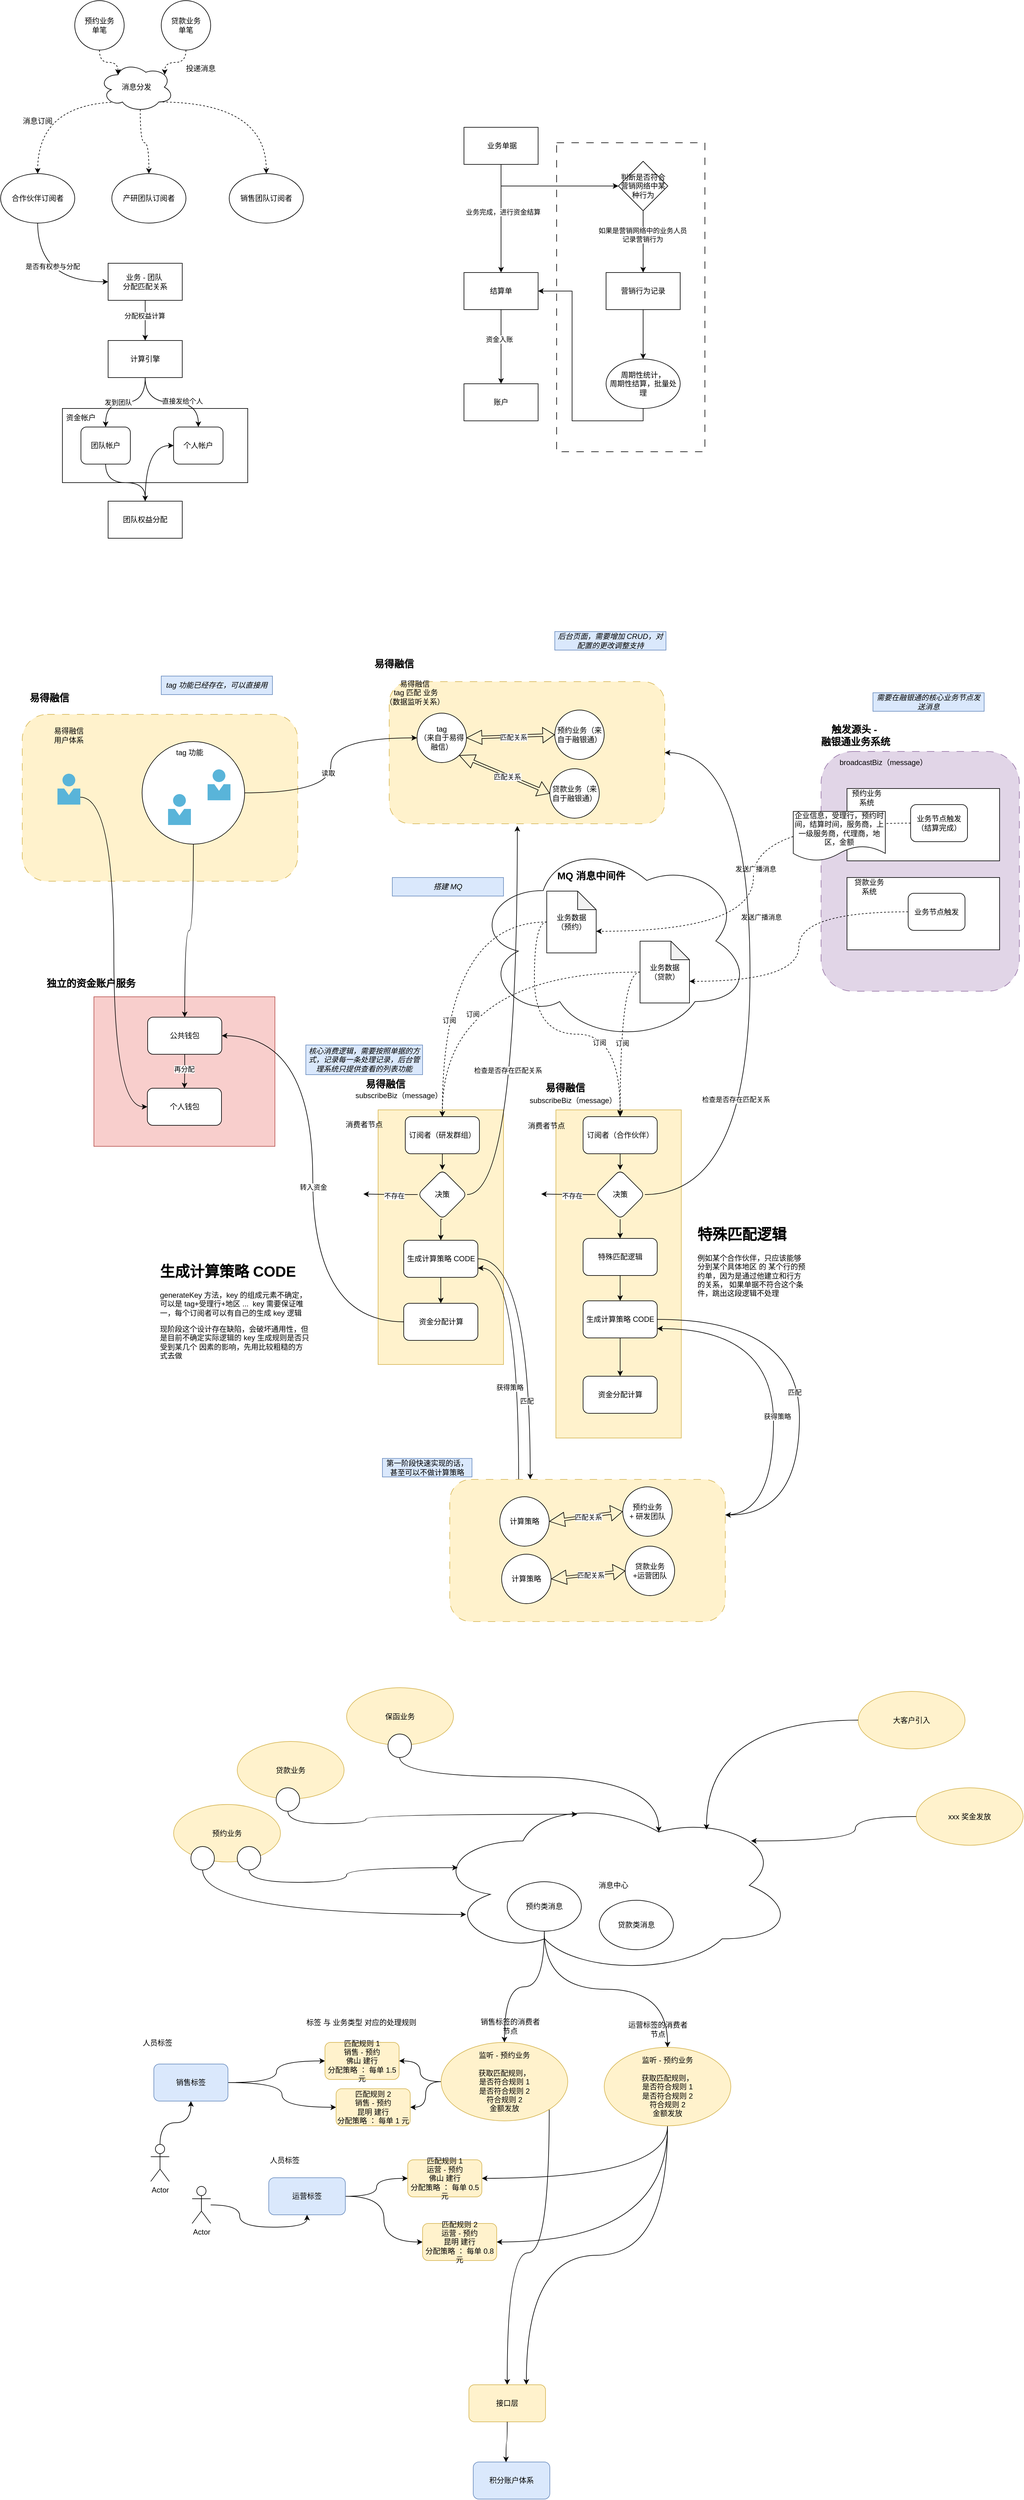 <mxfile version="26.0.5">
  <diagram name="Page-1" id="8XZ3gF0Q84vZPwahlIGi">
    <mxGraphModel dx="4247" dy="1957" grid="0" gridSize="10" guides="1" tooltips="1" connect="1" arrows="1" fold="1" page="1" pageScale="1" pageWidth="827" pageHeight="1169" math="0" shadow="0">
      <root>
        <mxCell id="0" />
        <mxCell id="1" parent="0" />
        <mxCell id="nY7oP1wu2kwLvxYILT5C-120" value="" style="ellipse;shape=cloud;whiteSpace=wrap;html=1;" parent="1" vertex="1">
          <mxGeometry x="166.5" y="1404.5" width="447" height="326.5" as="geometry" />
        </mxCell>
        <mxCell id="nY7oP1wu2kwLvxYILT5C-95" value="" style="rounded=0;whiteSpace=wrap;html=1;fillColor=#fff2cc;strokeColor=#d6b656;" parent="1" vertex="1">
          <mxGeometry x="298.81" y="1841" width="203" height="531" as="geometry" />
        </mxCell>
        <mxCell id="nY7oP1wu2kwLvxYILT5C-35" value="" style="rounded=0;whiteSpace=wrap;html=1;fillColor=#fff2cc;strokeColor=#d6b656;" parent="1" vertex="1">
          <mxGeometry x="11" y="1841" width="203" height="412" as="geometry" />
        </mxCell>
        <mxCell id="nY7oP1wu2kwLvxYILT5C-72" value="" style="rounded=1;whiteSpace=wrap;html=1;dashed=1;dashPattern=12 12;arcSize=16;fillColor=#e1d5e7;strokeColor=#9673a6;" parent="1" vertex="1">
          <mxGeometry x="728" y="1261" width="321" height="388" as="geometry" />
        </mxCell>
        <mxCell id="nY7oP1wu2kwLvxYILT5C-77" style="edgeStyle=orthogonalEdgeStyle;rounded=0;orthogonalLoop=1;jettySize=auto;html=1;exitX=0.25;exitY=0;exitDx=0;exitDy=0;entryX=1;entryY=0.75;entryDx=0;entryDy=0;curved=1;" parent="1" source="nY7oP1wu2kwLvxYILT5C-69" target="nY7oP1wu2kwLvxYILT5C-58" edge="1">
          <mxGeometry relative="1" as="geometry" />
        </mxCell>
        <mxCell id="nY7oP1wu2kwLvxYILT5C-150" value="获得策略" style="edgeLabel;html=1;align=center;verticalAlign=middle;resizable=0;points=[];" parent="nY7oP1wu2kwLvxYILT5C-77" vertex="1" connectable="0">
          <mxGeometry x="-0.267" y="15" relative="1" as="geometry">
            <mxPoint as="offset" />
          </mxGeometry>
        </mxCell>
        <mxCell id="nY7oP1wu2kwLvxYILT5C-159" style="edgeStyle=orthogonalEdgeStyle;rounded=0;orthogonalLoop=1;jettySize=auto;html=1;exitX=1;exitY=0.25;exitDx=0;exitDy=0;entryX=1;entryY=0.75;entryDx=0;entryDy=0;curved=1;" parent="1" source="nY7oP1wu2kwLvxYILT5C-69" target="nY7oP1wu2kwLvxYILT5C-137" edge="1">
          <mxGeometry relative="1" as="geometry">
            <Array as="points">
              <mxPoint x="651" y="2497" />
              <mxPoint x="651" y="2195" />
            </Array>
          </mxGeometry>
        </mxCell>
        <mxCell id="nY7oP1wu2kwLvxYILT5C-160" value="获得策略" style="edgeLabel;html=1;align=center;verticalAlign=middle;resizable=0;points=[];" parent="nY7oP1wu2kwLvxYILT5C-159" vertex="1" connectable="0">
          <mxGeometry x="-0.163" y="-6" relative="1" as="geometry">
            <mxPoint as="offset" />
          </mxGeometry>
        </mxCell>
        <mxCell id="nY7oP1wu2kwLvxYILT5C-69" value="" style="rounded=1;whiteSpace=wrap;html=1;dashed=1;dashPattern=12 12;fillColor=#fff2cc;strokeColor=#d6b656;" parent="1" vertex="1">
          <mxGeometry x="127" y="2439" width="446" height="230" as="geometry" />
        </mxCell>
        <mxCell id="nY7oP1wu2kwLvxYILT5C-51" value="" style="rounded=1;whiteSpace=wrap;html=1;dashed=1;dashPattern=12 12;fillColor=#fff2cc;strokeColor=#d6b656;" parent="1" vertex="1">
          <mxGeometry x="-565" y="1201" width="446" height="270" as="geometry" />
        </mxCell>
        <mxCell id="nY7oP1wu2kwLvxYILT5C-43" value="" style="rounded=0;whiteSpace=wrap;html=1;fillColor=#f8cecc;strokeColor=#b85450;" parent="1" vertex="1">
          <mxGeometry x="-449" y="1658" width="293" height="242" as="geometry" />
        </mxCell>
        <mxCell id="nY7oP1wu2kwLvxYILT5C-12" value="" style="rounded=1;whiteSpace=wrap;html=1;dashed=1;dashPattern=12 12;fillColor=#fff2cc;strokeColor=#d6b656;" parent="1" vertex="1">
          <mxGeometry x="29" y="1148" width="446" height="230" as="geometry" />
        </mxCell>
        <mxCell id="nY7oP1wu2kwLvxYILT5C-42" style="edgeStyle=orthogonalEdgeStyle;rounded=0;orthogonalLoop=1;jettySize=auto;html=1;exitX=1;exitY=0.5;exitDx=0;exitDy=0;entryX=0;entryY=0.5;entryDx=0;entryDy=0;curved=1;" parent="1" source="nY7oP1wu2kwLvxYILT5C-5" target="nY7oP1wu2kwLvxYILT5C-9" edge="1">
          <mxGeometry relative="1" as="geometry" />
        </mxCell>
        <mxCell id="nY7oP1wu2kwLvxYILT5C-130" value="读取" style="edgeLabel;html=1;align=center;verticalAlign=middle;resizable=0;points=[];" parent="nY7oP1wu2kwLvxYILT5C-42" vertex="1" connectable="0">
          <mxGeometry x="-0.065" y="5" relative="1" as="geometry">
            <mxPoint as="offset" />
          </mxGeometry>
        </mxCell>
        <mxCell id="nY7oP1wu2kwLvxYILT5C-44" style="edgeStyle=orthogonalEdgeStyle;rounded=0;orthogonalLoop=1;jettySize=auto;html=1;exitX=0.5;exitY=1;exitDx=0;exitDy=0;curved=1;entryX=0.5;entryY=0;entryDx=0;entryDy=0;" parent="1" source="nY7oP1wu2kwLvxYILT5C-5" target="nY7oP1wu2kwLvxYILT5C-45" edge="1">
          <mxGeometry relative="1" as="geometry" />
        </mxCell>
        <mxCell id="nY7oP1wu2kwLvxYILT5C-5" value="" style="ellipse;whiteSpace=wrap;html=1;aspect=fixed;" parent="1" vertex="1">
          <mxGeometry x="-371" y="1245" width="166" height="166" as="geometry" />
        </mxCell>
        <mxCell id="nY7oP1wu2kwLvxYILT5C-3" value="" style="image;sketch=0;aspect=fixed;html=1;points=[];align=center;fontSize=12;image=img/lib/mscae/Person.svg;" parent="1" vertex="1">
          <mxGeometry x="-329" y="1330" width="37" height="50" as="geometry" />
        </mxCell>
        <mxCell id="nY7oP1wu2kwLvxYILT5C-4" value="" style="image;sketch=0;aspect=fixed;html=1;points=[];align=center;fontSize=12;image=img/lib/mscae/Person.svg;" parent="1" vertex="1">
          <mxGeometry x="-265" y="1290" width="37" height="50" as="geometry" />
        </mxCell>
        <mxCell id="nY7oP1wu2kwLvxYILT5C-7" value="预约业务&lt;span style=&quot;background-color: transparent; color: light-dark(rgb(0, 0, 0), rgb(255, 255, 255));&quot;&gt;（来自于&lt;/span&gt;&lt;span style=&quot;background-color: transparent; color: light-dark(rgb(0, 0, 0), rgb(255, 255, 255));&quot;&gt;融银通）&lt;/span&gt;" style="ellipse;whiteSpace=wrap;html=1;aspect=fixed;align=center;" parent="1" vertex="1">
          <mxGeometry x="297" y="1194" width="80" height="80" as="geometry" />
        </mxCell>
        <mxCell id="nY7oP1wu2kwLvxYILT5C-9" value="tag&lt;br&gt;&lt;div&gt;（来自于易得融信）&lt;/div&gt;" style="ellipse;whiteSpace=wrap;html=1;aspect=fixed;" parent="1" vertex="1">
          <mxGeometry x="74" y="1199" width="80" height="80" as="geometry" />
        </mxCell>
        <mxCell id="nY7oP1wu2kwLvxYILT5C-10" value="" style="shape=flexArrow;endArrow=classic;startArrow=classic;html=1;rounded=0;entryX=0;entryY=0.5;entryDx=0;entryDy=0;width=4;startSize=7.82;exitX=1;exitY=0.5;exitDx=0;exitDy=0;startWidth=18;" parent="1" source="nY7oP1wu2kwLvxYILT5C-9" target="nY7oP1wu2kwLvxYILT5C-7" edge="1">
          <mxGeometry width="100" height="100" relative="1" as="geometry">
            <mxPoint x="94" y="1388" as="sourcePoint" />
            <mxPoint x="194" y="1288" as="targetPoint" />
          </mxGeometry>
        </mxCell>
        <mxCell id="nY7oP1wu2kwLvxYILT5C-11" value="匹配关系" style="edgeLabel;html=1;align=center;verticalAlign=middle;resizable=0;points=[];" parent="nY7oP1wu2kwLvxYILT5C-10" vertex="1" connectable="0">
          <mxGeometry x="0.077" y="-1" relative="1" as="geometry">
            <mxPoint x="-1" as="offset" />
          </mxGeometry>
        </mxCell>
        <mxCell id="nY7oP1wu2kwLvxYILT5C-13" value="易得融信&lt;div&gt;&amp;nbsp;tag 匹配 业务&lt;/div&gt;&lt;div&gt;（数据监听关系）&lt;/div&gt;" style="text;html=1;align=center;verticalAlign=middle;whiteSpace=wrap;rounded=0;" parent="1" vertex="1">
          <mxGeometry x="14" y="1151" width="113" height="30" as="geometry" />
        </mxCell>
        <mxCell id="nY7oP1wu2kwLvxYILT5C-15" value="贷款业务（来自于融银通）" style="ellipse;whiteSpace=wrap;html=1;aspect=fixed;" parent="1" vertex="1">
          <mxGeometry x="289" y="1289" width="80" height="80" as="geometry" />
        </mxCell>
        <mxCell id="nY7oP1wu2kwLvxYILT5C-16" value="" style="shape=flexArrow;endArrow=classic;startArrow=classic;html=1;rounded=0;entryX=0;entryY=0.5;entryDx=0;entryDy=0;width=4;startSize=7.82;exitX=1;exitY=1;exitDx=0;exitDy=0;startWidth=18;" parent="1" source="nY7oP1wu2kwLvxYILT5C-9" target="nY7oP1wu2kwLvxYILT5C-15" edge="1">
          <mxGeometry width="100" height="100" relative="1" as="geometry">
            <mxPoint x="147.5" y="1286" as="sourcePoint" />
            <mxPoint x="290.5" y="1281" as="targetPoint" />
          </mxGeometry>
        </mxCell>
        <mxCell id="nY7oP1wu2kwLvxYILT5C-17" value="匹配关系" style="edgeLabel;html=1;align=center;verticalAlign=middle;resizable=0;points=[];" parent="nY7oP1wu2kwLvxYILT5C-16" vertex="1" connectable="0">
          <mxGeometry x="0.077" y="-1" relative="1" as="geometry">
            <mxPoint x="-1" as="offset" />
          </mxGeometry>
        </mxCell>
        <mxCell id="nY7oP1wu2kwLvxYILT5C-37" value="" style="edgeStyle=orthogonalEdgeStyle;rounded=0;orthogonalLoop=1;jettySize=auto;html=1;" parent="1" source="nY7oP1wu2kwLvxYILT5C-20" target="nY7oP1wu2kwLvxYILT5C-36" edge="1">
          <mxGeometry relative="1" as="geometry" />
        </mxCell>
        <mxCell id="nY7oP1wu2kwLvxYILT5C-20" value="订阅者（研发群组）" style="rounded=1;whiteSpace=wrap;html=1;" parent="1" vertex="1">
          <mxGeometry x="55" y="1852" width="120" height="60" as="geometry" />
        </mxCell>
        <mxCell id="nY7oP1wu2kwLvxYILT5C-29" style="edgeStyle=orthogonalEdgeStyle;rounded=0;orthogonalLoop=1;jettySize=auto;html=1;exitX=0;exitY=0.5;exitDx=0;exitDy=0;exitPerimeter=0;entryX=0.5;entryY=0;entryDx=0;entryDy=0;curved=1;dashed=1;" parent="1" source="nY7oP1wu2kwLvxYILT5C-22" target="nY7oP1wu2kwLvxYILT5C-20" edge="1">
          <mxGeometry relative="1" as="geometry" />
        </mxCell>
        <mxCell id="nY7oP1wu2kwLvxYILT5C-122" value="订阅" style="edgeLabel;html=1;align=center;verticalAlign=middle;resizable=0;points=[];" parent="nY7oP1wu2kwLvxYILT5C-29" vertex="1" connectable="0">
          <mxGeometry x="0.35" y="11" relative="1" as="geometry">
            <mxPoint y="1" as="offset" />
          </mxGeometry>
        </mxCell>
        <mxCell id="nY7oP1wu2kwLvxYILT5C-135" style="edgeStyle=orthogonalEdgeStyle;rounded=0;orthogonalLoop=1;jettySize=auto;html=1;exitX=0;exitY=0.5;exitDx=0;exitDy=0;exitPerimeter=0;curved=1;dashed=1;" parent="1" source="nY7oP1wu2kwLvxYILT5C-22" edge="1">
          <mxGeometry relative="1" as="geometry">
            <mxPoint x="402.727" y="1850.091" as="targetPoint" />
          </mxGeometry>
        </mxCell>
        <mxCell id="nY7oP1wu2kwLvxYILT5C-136" value="订阅" style="edgeLabel;html=1;align=center;verticalAlign=middle;resizable=0;points=[];" parent="nY7oP1wu2kwLvxYILT5C-135" vertex="1" connectable="0">
          <mxGeometry x="0.295" y="-13" relative="1" as="geometry">
            <mxPoint as="offset" />
          </mxGeometry>
        </mxCell>
        <mxCell id="nY7oP1wu2kwLvxYILT5C-22" value="业务数据&lt;div&gt;（预约）&lt;/div&gt;" style="shape=note;whiteSpace=wrap;html=1;backgroundOutline=1;darkOpacity=0.05;" parent="1" vertex="1">
          <mxGeometry x="284" y="1487" width="80" height="100" as="geometry" />
        </mxCell>
        <mxCell id="nY7oP1wu2kwLvxYILT5C-23" value="" style="rounded=0;whiteSpace=wrap;html=1;" parent="1" vertex="1">
          <mxGeometry x="770" y="1321.0" width="247" height="117" as="geometry" />
        </mxCell>
        <mxCell id="nY7oP1wu2kwLvxYILT5C-24" value="预约业务系统" style="text;html=1;align=center;verticalAlign=middle;whiteSpace=wrap;rounded=0;" parent="1" vertex="1">
          <mxGeometry x="772" y="1321.0" width="60" height="30" as="geometry" />
        </mxCell>
        <mxCell id="nY7oP1wu2kwLvxYILT5C-25" value="业务节点触发（结算完成）" style="rounded=1;whiteSpace=wrap;html=1;" parent="1" vertex="1">
          <mxGeometry x="873" y="1347.0" width="92" height="60" as="geometry" />
        </mxCell>
        <mxCell id="nY7oP1wu2kwLvxYILT5C-33" value="&amp;nbsp;subscribeBiz（message）" style="text;html=1;align=center;verticalAlign=middle;whiteSpace=wrap;rounded=0;" parent="1" vertex="1">
          <mxGeometry x="-30" y="1803" width="143" height="30" as="geometry" />
        </mxCell>
        <mxCell id="nY7oP1wu2kwLvxYILT5C-34" value="broadcastBiz（message）" style="text;html=1;align=center;verticalAlign=middle;whiteSpace=wrap;rounded=0;" parent="1" vertex="1">
          <mxGeometry x="754" y="1264" width="150" height="30" as="geometry" />
        </mxCell>
        <mxCell id="nY7oP1wu2kwLvxYILT5C-40" style="edgeStyle=orthogonalEdgeStyle;rounded=0;orthogonalLoop=1;jettySize=auto;html=1;exitX=0;exitY=0.5;exitDx=0;exitDy=0;" parent="1" source="nY7oP1wu2kwLvxYILT5C-36" edge="1">
          <mxGeometry relative="1" as="geometry">
            <mxPoint x="-12.81" y="1977.143" as="targetPoint" />
          </mxGeometry>
        </mxCell>
        <mxCell id="nY7oP1wu2kwLvxYILT5C-41" value="不存在" style="edgeLabel;html=1;align=center;verticalAlign=middle;resizable=0;points=[];" parent="nY7oP1wu2kwLvxYILT5C-40" vertex="1" connectable="0">
          <mxGeometry x="-0.134" y="2" relative="1" as="geometry">
            <mxPoint as="offset" />
          </mxGeometry>
        </mxCell>
        <mxCell id="nY7oP1wu2kwLvxYILT5C-148" style="edgeStyle=orthogonalEdgeStyle;rounded=0;orthogonalLoop=1;jettySize=auto;html=1;exitX=0.5;exitY=1;exitDx=0;exitDy=0;entryX=0.5;entryY=0;entryDx=0;entryDy=0;" parent="1" source="nY7oP1wu2kwLvxYILT5C-36" target="nY7oP1wu2kwLvxYILT5C-58" edge="1">
          <mxGeometry relative="1" as="geometry" />
        </mxCell>
        <mxCell id="nY7oP1wu2kwLvxYILT5C-36" value="决策" style="rhombus;whiteSpace=wrap;html=1;rounded=1;" parent="1" vertex="1">
          <mxGeometry x="75" y="1938" width="80" height="80" as="geometry" />
        </mxCell>
        <mxCell id="nY7oP1wu2kwLvxYILT5C-38" style="edgeStyle=orthogonalEdgeStyle;rounded=0;orthogonalLoop=1;jettySize=auto;html=1;exitX=1;exitY=0.5;exitDx=0;exitDy=0;entryX=0.465;entryY=1.015;entryDx=0;entryDy=0;entryPerimeter=0;curved=1;" parent="1" source="nY7oP1wu2kwLvxYILT5C-36" target="nY7oP1wu2kwLvxYILT5C-12" edge="1">
          <mxGeometry relative="1" as="geometry" />
        </mxCell>
        <mxCell id="nY7oP1wu2kwLvxYILT5C-39" value="检查是否存在匹配关系" style="edgeLabel;html=1;align=center;verticalAlign=middle;resizable=0;points=[];" parent="nY7oP1wu2kwLvxYILT5C-38" vertex="1" connectable="0">
          <mxGeometry x="0.213" y="10" relative="1" as="geometry">
            <mxPoint x="-6" y="128" as="offset" />
          </mxGeometry>
        </mxCell>
        <mxCell id="nY7oP1wu2kwLvxYILT5C-116" style="edgeStyle=orthogonalEdgeStyle;rounded=0;orthogonalLoop=1;jettySize=auto;html=1;exitX=0.5;exitY=1;exitDx=0;exitDy=0;" parent="1" source="nY7oP1wu2kwLvxYILT5C-45" target="nY7oP1wu2kwLvxYILT5C-55" edge="1">
          <mxGeometry relative="1" as="geometry" />
        </mxCell>
        <mxCell id="nY7oP1wu2kwLvxYILT5C-117" value="再分配" style="edgeLabel;html=1;align=center;verticalAlign=middle;resizable=0;points=[];" parent="nY7oP1wu2kwLvxYILT5C-116" vertex="1" connectable="0">
          <mxGeometry x="-0.137" y="-1" relative="1" as="geometry">
            <mxPoint as="offset" />
          </mxGeometry>
        </mxCell>
        <mxCell id="nY7oP1wu2kwLvxYILT5C-45" value="公共钱包" style="rounded=1;whiteSpace=wrap;html=1;" parent="1" vertex="1">
          <mxGeometry x="-362" y="1691" width="120" height="60" as="geometry" />
        </mxCell>
        <mxCell id="nY7oP1wu2kwLvxYILT5C-46" value="" style="rounded=0;whiteSpace=wrap;html=1;" parent="1" vertex="1">
          <mxGeometry x="770" y="1465" width="247" height="117" as="geometry" />
        </mxCell>
        <mxCell id="nY7oP1wu2kwLvxYILT5C-47" value="贷款业务系统" style="text;html=1;align=center;verticalAlign=middle;whiteSpace=wrap;rounded=0;" parent="1" vertex="1">
          <mxGeometry x="776" y="1465" width="60" height="30" as="geometry" />
        </mxCell>
        <mxCell id="nY7oP1wu2kwLvxYILT5C-48" value="业务节点触发" style="rounded=1;whiteSpace=wrap;html=1;" parent="1" vertex="1">
          <mxGeometry x="869" y="1490.5" width="92" height="60" as="geometry" />
        </mxCell>
        <mxCell id="nY7oP1wu2kwLvxYILT5C-52" value="易得融信&lt;br&gt;&lt;div&gt;用户体系&lt;/div&gt;" style="text;html=1;align=center;verticalAlign=middle;whiteSpace=wrap;rounded=0;" parent="1" vertex="1">
          <mxGeometry x="-546" y="1220" width="113" height="30" as="geometry" />
        </mxCell>
        <mxCell id="nY7oP1wu2kwLvxYILT5C-53" value="&amp;nbsp;tag 功能" style="text;html=1;align=center;verticalAlign=middle;whiteSpace=wrap;rounded=0;" parent="1" vertex="1">
          <mxGeometry x="-352" y="1248" width="113" height="30" as="geometry" />
        </mxCell>
        <mxCell id="nY7oP1wu2kwLvxYILT5C-54" value="" style="image;sketch=0;aspect=fixed;html=1;points=[];align=center;fontSize=12;image=img/lib/mscae/Person.svg;" parent="1" vertex="1">
          <mxGeometry x="-508" y="1297" width="37" height="50" as="geometry" />
        </mxCell>
        <mxCell id="nY7oP1wu2kwLvxYILT5C-55" value="个人钱包" style="rounded=1;whiteSpace=wrap;html=1;" parent="1" vertex="1">
          <mxGeometry x="-362.5" y="1806" width="120" height="60" as="geometry" />
        </mxCell>
        <mxCell id="nY7oP1wu2kwLvxYILT5C-57" value="" style="endArrow=classic;html=1;rounded=0;exitX=1;exitY=0.76;exitDx=0;exitDy=0;exitPerimeter=0;entryX=0;entryY=0.5;entryDx=0;entryDy=0;edgeStyle=orthogonalEdgeStyle;curved=1;" parent="1" source="nY7oP1wu2kwLvxYILT5C-54" target="nY7oP1wu2kwLvxYILT5C-55" edge="1">
          <mxGeometry width="50" height="50" relative="1" as="geometry">
            <mxPoint x="-253" y="1506" as="sourcePoint" />
            <mxPoint x="-203" y="1456" as="targetPoint" />
          </mxGeometry>
        </mxCell>
        <mxCell id="nY7oP1wu2kwLvxYILT5C-152" style="edgeStyle=orthogonalEdgeStyle;rounded=0;orthogonalLoop=1;jettySize=auto;html=1;exitX=0.5;exitY=1;exitDx=0;exitDy=0;entryX=0.5;entryY=0;entryDx=0;entryDy=0;" parent="1" source="nY7oP1wu2kwLvxYILT5C-58" target="nY7oP1wu2kwLvxYILT5C-151" edge="1">
          <mxGeometry relative="1" as="geometry" />
        </mxCell>
        <mxCell id="nY7oP1wu2kwLvxYILT5C-58" value="生成计算策略 CODE" style="rounded=1;whiteSpace=wrap;html=1;" parent="1" vertex="1">
          <mxGeometry x="52.5" y="2052" width="120" height="60" as="geometry" />
        </mxCell>
        <mxCell id="nY7oP1wu2kwLvxYILT5C-61" value="计算策略" style="ellipse;whiteSpace=wrap;html=1;aspect=fixed;" parent="1" vertex="1">
          <mxGeometry x="208" y="2467" width="80" height="80" as="geometry" />
        </mxCell>
        <mxCell id="nY7oP1wu2kwLvxYILT5C-62" value="预约业务&lt;div&gt;+ 研发团队&lt;/div&gt;" style="ellipse;whiteSpace=wrap;html=1;aspect=fixed;" parent="1" vertex="1">
          <mxGeometry x="407" y="2451" width="80" height="80" as="geometry" />
        </mxCell>
        <mxCell id="nY7oP1wu2kwLvxYILT5C-63" value="" style="shape=flexArrow;endArrow=classic;startArrow=classic;html=1;rounded=0;entryX=0;entryY=0.5;entryDx=0;entryDy=0;width=4;startSize=7.82;exitX=1;exitY=0.5;exitDx=0;exitDy=0;startWidth=18;" parent="1" source="nY7oP1wu2kwLvxYILT5C-61" target="nY7oP1wu2kwLvxYILT5C-62" edge="1">
          <mxGeometry width="100" height="100" relative="1" as="geometry">
            <mxPoint x="254" y="2431" as="sourcePoint" />
            <mxPoint x="401" y="2493" as="targetPoint" />
          </mxGeometry>
        </mxCell>
        <mxCell id="nY7oP1wu2kwLvxYILT5C-64" value="匹配关系" style="edgeLabel;html=1;align=center;verticalAlign=middle;resizable=0;points=[];" parent="nY7oP1wu2kwLvxYILT5C-63" vertex="1" connectable="0">
          <mxGeometry x="0.077" y="-1" relative="1" as="geometry">
            <mxPoint x="-1" as="offset" />
          </mxGeometry>
        </mxCell>
        <mxCell id="nY7oP1wu2kwLvxYILT5C-65" value="贷款业务&lt;div&gt;+运营团队&lt;/div&gt;" style="ellipse;whiteSpace=wrap;html=1;aspect=fixed;" parent="1" vertex="1">
          <mxGeometry x="411" y="2547" width="80" height="80" as="geometry" />
        </mxCell>
        <mxCell id="nY7oP1wu2kwLvxYILT5C-66" value="计算策略" style="ellipse;whiteSpace=wrap;html=1;aspect=fixed;" parent="1" vertex="1">
          <mxGeometry x="211" y="2560" width="80" height="80" as="geometry" />
        </mxCell>
        <mxCell id="nY7oP1wu2kwLvxYILT5C-67" value="" style="shape=flexArrow;endArrow=classic;startArrow=classic;html=1;rounded=0;entryX=0;entryY=0.5;entryDx=0;entryDy=0;width=4;startSize=7.82;exitX=1;exitY=0.5;exitDx=0;exitDy=0;startWidth=18;" parent="1" source="nY7oP1wu2kwLvxYILT5C-66" target="nY7oP1wu2kwLvxYILT5C-65" edge="1">
          <mxGeometry width="100" height="100" relative="1" as="geometry">
            <mxPoint x="288" y="2590" as="sourcePoint" />
            <mxPoint x="407" y="2574" as="targetPoint" />
          </mxGeometry>
        </mxCell>
        <mxCell id="nY7oP1wu2kwLvxYILT5C-68" value="匹配关系" style="edgeLabel;html=1;align=center;verticalAlign=middle;resizable=0;points=[];" parent="nY7oP1wu2kwLvxYILT5C-67" vertex="1" connectable="0">
          <mxGeometry x="0.077" y="-1" relative="1" as="geometry">
            <mxPoint x="-1" as="offset" />
          </mxGeometry>
        </mxCell>
        <mxCell id="nY7oP1wu2kwLvxYILT5C-70" style="edgeStyle=orthogonalEdgeStyle;rounded=0;orthogonalLoop=1;jettySize=auto;html=1;exitX=1;exitY=0.5;exitDx=0;exitDy=0;entryX=0.292;entryY=-0.001;entryDx=0;entryDy=0;entryPerimeter=0;curved=1;" parent="1" source="nY7oP1wu2kwLvxYILT5C-58" target="nY7oP1wu2kwLvxYILT5C-69" edge="1">
          <mxGeometry relative="1" as="geometry" />
        </mxCell>
        <mxCell id="nY7oP1wu2kwLvxYILT5C-149" value="&amp;nbsp;匹配" style="edgeLabel;html=1;align=center;verticalAlign=middle;resizable=0;points=[];" parent="nY7oP1wu2kwLvxYILT5C-70" vertex="1" connectable="0">
          <mxGeometry x="0.42" y="-7" relative="1" as="geometry">
            <mxPoint y="1" as="offset" />
          </mxGeometry>
        </mxCell>
        <mxCell id="nY7oP1wu2kwLvxYILT5C-81" style="edgeStyle=orthogonalEdgeStyle;rounded=0;orthogonalLoop=1;jettySize=auto;html=1;exitX=0;exitY=0.5;exitDx=0;exitDy=0;entryX=0;entryY=0;entryDx=80;entryDy=65;entryPerimeter=0;curved=1;dashed=1;" parent="1" source="nY7oP1wu2kwLvxYILT5C-25" target="nY7oP1wu2kwLvxYILT5C-22" edge="1">
          <mxGeometry relative="1" as="geometry" />
        </mxCell>
        <mxCell id="nY7oP1wu2kwLvxYILT5C-82" value="发送广播消息" style="edgeLabel;html=1;align=center;verticalAlign=middle;resizable=0;points=[];" parent="nY7oP1wu2kwLvxYILT5C-81" vertex="1" connectable="0">
          <mxGeometry x="-0.039" y="3" relative="1" as="geometry">
            <mxPoint as="offset" />
          </mxGeometry>
        </mxCell>
        <mxCell id="nY7oP1wu2kwLvxYILT5C-83" style="edgeStyle=orthogonalEdgeStyle;rounded=0;orthogonalLoop=1;jettySize=auto;html=1;exitX=0;exitY=0.5;exitDx=0;exitDy=0;entryX=0;entryY=0;entryDx=80;entryDy=65;entryPerimeter=0;curved=1;dashed=1;" parent="1" source="nY7oP1wu2kwLvxYILT5C-48" target="nY7oP1wu2kwLvxYILT5C-86" edge="1">
          <mxGeometry relative="1" as="geometry" />
        </mxCell>
        <mxCell id="nY7oP1wu2kwLvxYILT5C-84" value="发送广播消息" style="edgeLabel;html=1;align=center;verticalAlign=middle;resizable=0;points=[];" parent="nY7oP1wu2kwLvxYILT5C-83" vertex="1" connectable="0">
          <mxGeometry x="-0.308" y="9" relative="1" as="geometry">
            <mxPoint x="-77" y="-1" as="offset" />
          </mxGeometry>
        </mxCell>
        <mxCell id="nY7oP1wu2kwLvxYILT5C-87" style="edgeStyle=orthogonalEdgeStyle;rounded=0;orthogonalLoop=1;jettySize=auto;html=1;exitX=0;exitY=0.5;exitDx=0;exitDy=0;exitPerimeter=0;entryX=0.5;entryY=0;entryDx=0;entryDy=0;curved=1;dashed=1;" parent="1" source="nY7oP1wu2kwLvxYILT5C-86" target="nY7oP1wu2kwLvxYILT5C-20" edge="1">
          <mxGeometry relative="1" as="geometry" />
        </mxCell>
        <mxCell id="nY7oP1wu2kwLvxYILT5C-123" value="订阅" style="edgeLabel;html=1;align=center;verticalAlign=middle;resizable=0;points=[];" parent="nY7oP1wu2kwLvxYILT5C-87" vertex="1" connectable="0">
          <mxGeometry x="0.401" y="49" relative="1" as="geometry">
            <mxPoint as="offset" />
          </mxGeometry>
        </mxCell>
        <mxCell id="nY7oP1wu2kwLvxYILT5C-133" style="edgeStyle=orthogonalEdgeStyle;rounded=0;orthogonalLoop=1;jettySize=auto;html=1;exitX=0;exitY=0.5;exitDx=0;exitDy=0;exitPerimeter=0;entryX=0.5;entryY=0;entryDx=0;entryDy=0;curved=1;dashed=1;" parent="1" source="nY7oP1wu2kwLvxYILT5C-86" target="nY7oP1wu2kwLvxYILT5C-97" edge="1">
          <mxGeometry relative="1" as="geometry" />
        </mxCell>
        <mxCell id="nY7oP1wu2kwLvxYILT5C-134" value="订阅" style="edgeLabel;html=1;align=center;verticalAlign=middle;resizable=0;points=[];" parent="nY7oP1wu2kwLvxYILT5C-133" vertex="1" connectable="0">
          <mxGeometry x="0.104" y="3" relative="1" as="geometry">
            <mxPoint as="offset" />
          </mxGeometry>
        </mxCell>
        <mxCell id="nY7oP1wu2kwLvxYILT5C-86" value="业务数据&lt;div&gt;（贷款）&lt;/div&gt;" style="shape=note;whiteSpace=wrap;html=1;backgroundOutline=1;darkOpacity=0.05;" parent="1" vertex="1">
          <mxGeometry x="435" y="1568" width="80" height="100" as="geometry" />
        </mxCell>
        <mxCell id="nY7oP1wu2kwLvxYILT5C-96" value="" style="edgeStyle=orthogonalEdgeStyle;rounded=0;orthogonalLoop=1;jettySize=auto;html=1;" parent="1" source="nY7oP1wu2kwLvxYILT5C-97" target="nY7oP1wu2kwLvxYILT5C-101" edge="1">
          <mxGeometry relative="1" as="geometry" />
        </mxCell>
        <mxCell id="nY7oP1wu2kwLvxYILT5C-97" value="订阅者（合作伙伴）" style="rounded=1;whiteSpace=wrap;html=1;" parent="1" vertex="1">
          <mxGeometry x="342.81" y="1852" width="120" height="60" as="geometry" />
        </mxCell>
        <mxCell id="nY7oP1wu2kwLvxYILT5C-98" style="edgeStyle=orthogonalEdgeStyle;rounded=0;orthogonalLoop=1;jettySize=auto;html=1;exitX=0;exitY=0.5;exitDx=0;exitDy=0;" parent="1" source="nY7oP1wu2kwLvxYILT5C-101" edge="1">
          <mxGeometry relative="1" as="geometry">
            <mxPoint x="275.0" y="1977.143" as="targetPoint" />
          </mxGeometry>
        </mxCell>
        <mxCell id="nY7oP1wu2kwLvxYILT5C-99" value="不存在" style="edgeLabel;html=1;align=center;verticalAlign=middle;resizable=0;points=[];" parent="nY7oP1wu2kwLvxYILT5C-98" vertex="1" connectable="0">
          <mxGeometry x="-0.134" y="2" relative="1" as="geometry">
            <mxPoint as="offset" />
          </mxGeometry>
        </mxCell>
        <mxCell id="nY7oP1wu2kwLvxYILT5C-100" value="" style="edgeStyle=orthogonalEdgeStyle;rounded=0;orthogonalLoop=1;jettySize=auto;html=1;" parent="1" source="nY7oP1wu2kwLvxYILT5C-101" target="nY7oP1wu2kwLvxYILT5C-102" edge="1">
          <mxGeometry relative="1" as="geometry" />
        </mxCell>
        <mxCell id="nY7oP1wu2kwLvxYILT5C-126" style="edgeStyle=orthogonalEdgeStyle;rounded=0;orthogonalLoop=1;jettySize=auto;html=1;exitX=1;exitY=0.5;exitDx=0;exitDy=0;entryX=1;entryY=0.5;entryDx=0;entryDy=0;curved=1;" parent="1" source="nY7oP1wu2kwLvxYILT5C-101" target="nY7oP1wu2kwLvxYILT5C-12" edge="1">
          <mxGeometry relative="1" as="geometry">
            <Array as="points">
              <mxPoint x="613" y="1978" />
              <mxPoint x="613" y="1263" />
            </Array>
          </mxGeometry>
        </mxCell>
        <mxCell id="nY7oP1wu2kwLvxYILT5C-127" value="检查是否存在匹配关系" style="edgeLabel;html=1;align=center;verticalAlign=middle;resizable=0;points=[];" parent="nY7oP1wu2kwLvxYILT5C-126" vertex="1" connectable="0">
          <mxGeometry x="-0.366" y="23" relative="1" as="geometry">
            <mxPoint as="offset" />
          </mxGeometry>
        </mxCell>
        <mxCell id="nY7oP1wu2kwLvxYILT5C-101" value="决策" style="rhombus;whiteSpace=wrap;html=1;rounded=1;" parent="1" vertex="1">
          <mxGeometry x="362.81" y="1938" width="80" height="80" as="geometry" />
        </mxCell>
        <mxCell id="nY7oP1wu2kwLvxYILT5C-138" style="edgeStyle=orthogonalEdgeStyle;rounded=0;orthogonalLoop=1;jettySize=auto;html=1;exitX=0.5;exitY=1;exitDx=0;exitDy=0;entryX=0.5;entryY=0;entryDx=0;entryDy=0;" parent="1" source="nY7oP1wu2kwLvxYILT5C-102" target="nY7oP1wu2kwLvxYILT5C-137" edge="1">
          <mxGeometry relative="1" as="geometry" />
        </mxCell>
        <mxCell id="nY7oP1wu2kwLvxYILT5C-102" value="特殊匹配逻辑" style="rounded=1;whiteSpace=wrap;html=1;" parent="1" vertex="1">
          <mxGeometry x="342.81" y="2049" width="120" height="60" as="geometry" />
        </mxCell>
        <mxCell id="nY7oP1wu2kwLvxYILT5C-105" value="&amp;nbsp;subscribeBiz（message）" style="text;html=1;align=center;verticalAlign=middle;whiteSpace=wrap;rounded=0;" parent="1" vertex="1">
          <mxGeometry x="252" y="1811" width="143" height="30" as="geometry" />
        </mxCell>
        <mxCell id="nY7oP1wu2kwLvxYILT5C-107" value="消费者节点" style="text;html=1;align=center;verticalAlign=middle;whiteSpace=wrap;rounded=0;" parent="1" vertex="1">
          <mxGeometry x="-50" y="1850" width="77" height="30" as="geometry" />
        </mxCell>
        <mxCell id="nY7oP1wu2kwLvxYILT5C-108" value="消费者节点" style="text;html=1;align=center;verticalAlign=middle;whiteSpace=wrap;rounded=0;" parent="1" vertex="1">
          <mxGeometry x="250" y="1852" width="67" height="30" as="geometry" />
        </mxCell>
        <mxCell id="nY7oP1wu2kwLvxYILT5C-111" value="&lt;b&gt;&lt;font style=&quot;font-size: 16px;&quot;&gt;触发源头 -&amp;nbsp;&lt;/font&gt;&lt;/b&gt;&lt;div&gt;&lt;b&gt;&lt;font style=&quot;font-size: 16px;&quot;&gt;融银通业务系统&lt;/font&gt;&lt;/b&gt;&lt;/div&gt;" style="text;html=1;align=center;verticalAlign=middle;whiteSpace=wrap;rounded=0;" parent="1" vertex="1">
          <mxGeometry x="717" y="1220" width="134" height="30" as="geometry" />
        </mxCell>
        <mxCell id="nY7oP1wu2kwLvxYILT5C-112" value="&lt;b&gt;&lt;font style=&quot;font-size: 16px;&quot;&gt;独立的资金账户服务&lt;/font&gt;&lt;/b&gt;" style="text;html=1;align=center;verticalAlign=middle;whiteSpace=wrap;rounded=0;" parent="1" vertex="1">
          <mxGeometry x="-527" y="1621" width="147" height="30" as="geometry" />
        </mxCell>
        <mxCell id="nY7oP1wu2kwLvxYILT5C-118" value="&lt;i&gt;后台页面，需要增加 CRUD，对配置的更改调整支持&lt;/i&gt;" style="text;html=1;align=center;verticalAlign=middle;whiteSpace=wrap;rounded=0;fillColor=#dae8fc;strokeColor=#6c8ebf;" parent="1" vertex="1">
          <mxGeometry x="297" y="1067" width="180" height="30" as="geometry" />
        </mxCell>
        <mxCell id="nY7oP1wu2kwLvxYILT5C-121" value="&lt;b&gt;&lt;font style=&quot;font-size: 16px;&quot;&gt;&amp;nbsp;MQ 消息中间件&lt;/font&gt;&lt;/b&gt;" style="text;html=1;align=center;verticalAlign=middle;whiteSpace=wrap;rounded=0;" parent="1" vertex="1">
          <mxGeometry x="294" y="1447" width="120" height="30" as="geometry" />
        </mxCell>
        <mxCell id="nY7oP1wu2kwLvxYILT5C-128" value="&lt;span style=&quot;font-size: 16px;&quot;&gt;&lt;b&gt;易得融信&lt;/b&gt;&lt;/span&gt;" style="text;html=1;align=center;verticalAlign=middle;whiteSpace=wrap;rounded=0;" parent="1" vertex="1">
          <mxGeometry x="-30" y="1104" width="134" height="30" as="geometry" />
        </mxCell>
        <mxCell id="nY7oP1wu2kwLvxYILT5C-129" value="&lt;span style=&quot;font-size: 16px;&quot;&gt;&lt;b&gt;易得融信&lt;/b&gt;&lt;/span&gt;" style="text;html=1;align=center;verticalAlign=middle;whiteSpace=wrap;rounded=0;" parent="1" vertex="1">
          <mxGeometry x="-588" y="1159" width="134" height="30" as="geometry" />
        </mxCell>
        <mxCell id="nY7oP1wu2kwLvxYILT5C-131" value="企业信息，受理行，预约时间，结算时间，服务商，上一级服务商，代理商，地区，金额" style="shape=document;whiteSpace=wrap;html=1;boundedLbl=1;" parent="1" vertex="1">
          <mxGeometry x="683" y="1358" width="149" height="80" as="geometry" />
        </mxCell>
        <mxCell id="nY7oP1wu2kwLvxYILT5C-155" style="edgeStyle=orthogonalEdgeStyle;rounded=0;orthogonalLoop=1;jettySize=auto;html=1;exitX=0.5;exitY=1;exitDx=0;exitDy=0;entryX=0.5;entryY=0;entryDx=0;entryDy=0;" parent="1" source="nY7oP1wu2kwLvxYILT5C-137" target="nY7oP1wu2kwLvxYILT5C-154" edge="1">
          <mxGeometry relative="1" as="geometry" />
        </mxCell>
        <mxCell id="nY7oP1wu2kwLvxYILT5C-157" style="edgeStyle=orthogonalEdgeStyle;rounded=0;orthogonalLoop=1;jettySize=auto;html=1;exitX=1;exitY=0.5;exitDx=0;exitDy=0;entryX=1;entryY=0.25;entryDx=0;entryDy=0;curved=1;" parent="1" source="nY7oP1wu2kwLvxYILT5C-137" target="nY7oP1wu2kwLvxYILT5C-69" edge="1">
          <mxGeometry relative="1" as="geometry">
            <Array as="points">
              <mxPoint x="693" y="2180" />
              <mxPoint x="693" y="2497" />
            </Array>
          </mxGeometry>
        </mxCell>
        <mxCell id="nY7oP1wu2kwLvxYILT5C-158" value="匹配" style="edgeLabel;html=1;align=center;verticalAlign=middle;resizable=0;points=[];" parent="nY7oP1wu2kwLvxYILT5C-157" vertex="1" connectable="0">
          <mxGeometry x="0.047" y="-8" relative="1" as="geometry">
            <mxPoint y="-1" as="offset" />
          </mxGeometry>
        </mxCell>
        <mxCell id="nY7oP1wu2kwLvxYILT5C-137" value="生成计算策略 CODE" style="rounded=1;whiteSpace=wrap;html=1;" parent="1" vertex="1">
          <mxGeometry x="342.81" y="2150" width="120" height="60" as="geometry" />
        </mxCell>
        <mxCell id="nY7oP1wu2kwLvxYILT5C-139" value="&lt;span style=&quot;font-size: 16px;&quot;&gt;&lt;b&gt;易得融信&lt;/b&gt;&lt;/span&gt;" style="text;html=1;align=center;verticalAlign=middle;whiteSpace=wrap;rounded=0;" parent="1" vertex="1">
          <mxGeometry x="-44" y="1784" width="134" height="30" as="geometry" />
        </mxCell>
        <mxCell id="nY7oP1wu2kwLvxYILT5C-140" value="&lt;span style=&quot;font-size: 16px;&quot;&gt;&lt;b&gt;易得融信&lt;/b&gt;&lt;/span&gt;" style="text;html=1;align=center;verticalAlign=middle;whiteSpace=wrap;rounded=0;" parent="1" vertex="1">
          <mxGeometry x="247" y="1790" width="134" height="30" as="geometry" />
        </mxCell>
        <mxCell id="nY7oP1wu2kwLvxYILT5C-144" value="&lt;h1 style=&quot;margin-top: 0px;&quot;&gt;特殊匹配逻辑&lt;/h1&gt;&lt;p&gt;例如某个合作伙伴，只应该能够分到某个具体地区 的 某个行的预约单，因为是通过他建立和行方的关系， 如果单据不符合这个条件，跳出这段逻辑不处理&lt;/p&gt;" style="text;html=1;whiteSpace=wrap;overflow=hidden;rounded=0;" parent="1" vertex="1">
          <mxGeometry x="526" y="2022" width="180" height="120" as="geometry" />
        </mxCell>
        <mxCell id="nY7oP1wu2kwLvxYILT5C-153" style="edgeStyle=orthogonalEdgeStyle;rounded=0;orthogonalLoop=1;jettySize=auto;html=1;exitX=0;exitY=0.5;exitDx=0;exitDy=0;entryX=1;entryY=0.5;entryDx=0;entryDy=0;curved=1;" parent="1" source="nY7oP1wu2kwLvxYILT5C-151" target="nY7oP1wu2kwLvxYILT5C-45" edge="1">
          <mxGeometry relative="1" as="geometry" />
        </mxCell>
        <mxCell id="nY7oP1wu2kwLvxYILT5C-163" value="转入资金" style="edgeLabel;html=1;align=center;verticalAlign=middle;resizable=0;points=[];" parent="nY7oP1wu2kwLvxYILT5C-153" vertex="1" connectable="0">
          <mxGeometry x="-0.034" relative="1" as="geometry">
            <mxPoint as="offset" />
          </mxGeometry>
        </mxCell>
        <mxCell id="nY7oP1wu2kwLvxYILT5C-151" value="资金分配计算" style="rounded=1;whiteSpace=wrap;html=1;" parent="1" vertex="1">
          <mxGeometry x="52.5" y="2154" width="120" height="60" as="geometry" />
        </mxCell>
        <mxCell id="nY7oP1wu2kwLvxYILT5C-154" value="资金分配计算" style="rounded=1;whiteSpace=wrap;html=1;" parent="1" vertex="1">
          <mxGeometry x="342.81" y="2272" width="120" height="60" as="geometry" />
        </mxCell>
        <mxCell id="nY7oP1wu2kwLvxYILT5C-161" value="&lt;h1 style=&quot;margin-top: 0px;&quot;&gt;生成计算策略 CODE&lt;/h1&gt;&lt;p&gt;generateKey 方法，key 的组成元素不确定，可以是 tag+受理行+地区 ...&amp;nbsp; key 需要保证唯一，每个订阅者可以有自己的生成 key 逻辑&lt;/p&gt;&lt;p&gt;现阶段这个设计存在缺陷，会破坏通用性，但是目前不确定实际逻辑的 key 生成规则是否只受到某几个 因素的影响，先用比较粗糙的方式去做&lt;/p&gt;" style="text;html=1;whiteSpace=wrap;overflow=hidden;rounded=0;" parent="1" vertex="1">
          <mxGeometry x="-344" y="2082" width="245" height="178" as="geometry" />
        </mxCell>
        <mxCell id="nY7oP1wu2kwLvxYILT5C-162" value="第一阶段快速实现的话，甚至可以不做计算策略" style="text;html=1;align=center;verticalAlign=middle;whiteSpace=wrap;rounded=0;fillColor=#dae8fc;strokeColor=#6c8ebf;" parent="1" vertex="1">
          <mxGeometry x="18" y="2405" width="145" height="30" as="geometry" />
        </mxCell>
        <mxCell id="nY7oP1wu2kwLvxYILT5C-165" value="&lt;i&gt;tag 功能已经存在，可以直接用&lt;/i&gt;" style="text;html=1;align=center;verticalAlign=middle;whiteSpace=wrap;rounded=0;fillColor=#dae8fc;strokeColor=#6c8ebf;" parent="1" vertex="1">
          <mxGeometry x="-340" y="1139" width="180" height="30" as="geometry" />
        </mxCell>
        <mxCell id="nY7oP1wu2kwLvxYILT5C-166" value="&lt;i&gt;需要在融银通的核心业务节点发送消息&lt;/i&gt;" style="text;html=1;align=center;verticalAlign=middle;whiteSpace=wrap;rounded=0;fillColor=#dae8fc;strokeColor=#6c8ebf;" parent="1" vertex="1">
          <mxGeometry x="812" y="1166" width="180" height="30" as="geometry" />
        </mxCell>
        <mxCell id="nY7oP1wu2kwLvxYILT5C-167" value="&lt;i&gt;搭建 MQ&lt;/i&gt;" style="text;html=1;align=center;verticalAlign=middle;whiteSpace=wrap;rounded=0;fillColor=#dae8fc;strokeColor=#6c8ebf;" parent="1" vertex="1">
          <mxGeometry x="34" y="1465" width="180" height="30" as="geometry" />
        </mxCell>
        <mxCell id="nY7oP1wu2kwLvxYILT5C-168" value="&lt;i&gt;核心消费逻辑，需要按照单据的方式，记录每一条处理记录，后台管理系统只提供查看的列表功能&lt;/i&gt;" style="text;html=1;align=center;verticalAlign=middle;whiteSpace=wrap;rounded=0;fillColor=#dae8fc;strokeColor=#6c8ebf;" parent="1" vertex="1">
          <mxGeometry x="-106" y="1736" width="189" height="48" as="geometry" />
        </mxCell>
        <mxCell id="zWRlWCjHSJ43EKZNC4oi-1" value="消息中心" style="ellipse;shape=cloud;whiteSpace=wrap;html=1;" vertex="1" parent="1">
          <mxGeometry x="99" y="2952" width="586" height="288" as="geometry" />
        </mxCell>
        <mxCell id="zWRlWCjHSJ43EKZNC4oi-2" value="预约业务" style="ellipse;whiteSpace=wrap;html=1;fillColor=#fff2cc;strokeColor=#d6b656;" vertex="1" parent="1">
          <mxGeometry x="-320" y="2965" width="173" height="93" as="geometry" />
        </mxCell>
        <mxCell id="zWRlWCjHSJ43EKZNC4oi-3" value="贷款业务" style="ellipse;whiteSpace=wrap;html=1;fillColor=#fff2cc;strokeColor=#d6b656;" vertex="1" parent="1">
          <mxGeometry x="-217" y="2863" width="173" height="93" as="geometry" />
        </mxCell>
        <mxCell id="zWRlWCjHSJ43EKZNC4oi-4" value="" style="ellipse;whiteSpace=wrap;html=1;aspect=fixed;" vertex="1" parent="1">
          <mxGeometry x="-292" y="3033" width="38" height="38" as="geometry" />
        </mxCell>
        <mxCell id="zWRlWCjHSJ43EKZNC4oi-6" value="" style="ellipse;whiteSpace=wrap;html=1;aspect=fixed;" vertex="1" parent="1">
          <mxGeometry x="-217" y="3033" width="38" height="38" as="geometry" />
        </mxCell>
        <mxCell id="zWRlWCjHSJ43EKZNC4oi-8" value="" style="ellipse;whiteSpace=wrap;html=1;aspect=fixed;" vertex="1" parent="1">
          <mxGeometry x="-154" y="2938" width="38" height="38" as="geometry" />
        </mxCell>
        <mxCell id="zWRlWCjHSJ43EKZNC4oi-9" value="保函业务" style="ellipse;whiteSpace=wrap;html=1;fillColor=#fff2cc;strokeColor=#d6b656;" vertex="1" parent="1">
          <mxGeometry x="-40" y="2776" width="173" height="93" as="geometry" />
        </mxCell>
        <mxCell id="zWRlWCjHSJ43EKZNC4oi-7" value="" style="ellipse;whiteSpace=wrap;html=1;aspect=fixed;" vertex="1" parent="1">
          <mxGeometry x="27" y="2851" width="38" height="38" as="geometry" />
        </mxCell>
        <mxCell id="zWRlWCjHSJ43EKZNC4oi-10" style="edgeStyle=orthogonalEdgeStyle;rounded=0;orthogonalLoop=1;jettySize=auto;html=1;exitX=0.5;exitY=1;exitDx=0;exitDy=0;entryX=0.07;entryY=0.4;entryDx=0;entryDy=0;entryPerimeter=0;curved=1;" edge="1" parent="1" source="zWRlWCjHSJ43EKZNC4oi-6" target="zWRlWCjHSJ43EKZNC4oi-1">
          <mxGeometry relative="1" as="geometry" />
        </mxCell>
        <mxCell id="zWRlWCjHSJ43EKZNC4oi-11" style="edgeStyle=orthogonalEdgeStyle;rounded=0;orthogonalLoop=1;jettySize=auto;html=1;exitX=0.5;exitY=1;exitDx=0;exitDy=0;entryX=0.093;entryY=0.663;entryDx=0;entryDy=0;entryPerimeter=0;curved=1;" edge="1" parent="1" source="zWRlWCjHSJ43EKZNC4oi-4" target="zWRlWCjHSJ43EKZNC4oi-1">
          <mxGeometry relative="1" as="geometry" />
        </mxCell>
        <mxCell id="zWRlWCjHSJ43EKZNC4oi-12" style="edgeStyle=orthogonalEdgeStyle;rounded=0;orthogonalLoop=1;jettySize=auto;html=1;exitX=0.5;exitY=1;exitDx=0;exitDy=0;entryX=0.4;entryY=0.1;entryDx=0;entryDy=0;entryPerimeter=0;curved=1;" edge="1" parent="1" source="zWRlWCjHSJ43EKZNC4oi-8" target="zWRlWCjHSJ43EKZNC4oi-1">
          <mxGeometry relative="1" as="geometry" />
        </mxCell>
        <mxCell id="zWRlWCjHSJ43EKZNC4oi-13" style="edgeStyle=orthogonalEdgeStyle;rounded=0;orthogonalLoop=1;jettySize=auto;html=1;exitX=0.5;exitY=1;exitDx=0;exitDy=0;entryX=0.625;entryY=0.2;entryDx=0;entryDy=0;entryPerimeter=0;curved=1;" edge="1" parent="1" source="zWRlWCjHSJ43EKZNC4oi-7" target="zWRlWCjHSJ43EKZNC4oi-1">
          <mxGeometry relative="1" as="geometry" />
        </mxCell>
        <mxCell id="zWRlWCjHSJ43EKZNC4oi-21" style="edgeStyle=orthogonalEdgeStyle;rounded=0;orthogonalLoop=1;jettySize=auto;html=1;exitX=0.5;exitY=0;exitDx=0;exitDy=0;exitPerimeter=0;entryX=0.5;entryY=1;entryDx=0;entryDy=0;curved=1;" edge="1" parent="1" source="zWRlWCjHSJ43EKZNC4oi-15" target="zWRlWCjHSJ43EKZNC4oi-18">
          <mxGeometry relative="1" as="geometry" />
        </mxCell>
        <mxCell id="zWRlWCjHSJ43EKZNC4oi-15" value="Actor" style="shape=umlActor;verticalLabelPosition=bottom;verticalAlign=top;html=1;outlineConnect=0;" vertex="1" parent="1">
          <mxGeometry x="-357" y="3515" width="30" height="60" as="geometry" />
        </mxCell>
        <mxCell id="zWRlWCjHSJ43EKZNC4oi-20" style="edgeStyle=orthogonalEdgeStyle;rounded=0;orthogonalLoop=1;jettySize=auto;html=1;entryX=0.5;entryY=1;entryDx=0;entryDy=0;curved=1;" edge="1" parent="1" source="zWRlWCjHSJ43EKZNC4oi-16" target="zWRlWCjHSJ43EKZNC4oi-19">
          <mxGeometry relative="1" as="geometry" />
        </mxCell>
        <mxCell id="zWRlWCjHSJ43EKZNC4oi-16" value="Actor" style="shape=umlActor;verticalLabelPosition=bottom;verticalAlign=top;html=1;outlineConnect=0;" vertex="1" parent="1">
          <mxGeometry x="-290" y="3583" width="30" height="60" as="geometry" />
        </mxCell>
        <mxCell id="zWRlWCjHSJ43EKZNC4oi-24" style="edgeStyle=orthogonalEdgeStyle;rounded=0;orthogonalLoop=1;jettySize=auto;html=1;exitX=1;exitY=0.5;exitDx=0;exitDy=0;entryX=0;entryY=0.5;entryDx=0;entryDy=0;curved=1;" edge="1" parent="1" source="zWRlWCjHSJ43EKZNC4oi-18" target="zWRlWCjHSJ43EKZNC4oi-22">
          <mxGeometry relative="1" as="geometry" />
        </mxCell>
        <mxCell id="zWRlWCjHSJ43EKZNC4oi-29" style="edgeStyle=orthogonalEdgeStyle;rounded=0;orthogonalLoop=1;jettySize=auto;html=1;exitX=1;exitY=0.5;exitDx=0;exitDy=0;entryX=0;entryY=0.5;entryDx=0;entryDy=0;curved=1;" edge="1" parent="1" source="zWRlWCjHSJ43EKZNC4oi-18" target="zWRlWCjHSJ43EKZNC4oi-27">
          <mxGeometry relative="1" as="geometry" />
        </mxCell>
        <mxCell id="zWRlWCjHSJ43EKZNC4oi-18" value="销售标签" style="rounded=1;whiteSpace=wrap;html=1;fillColor=#dae8fc;strokeColor=#6c8ebf;" vertex="1" parent="1">
          <mxGeometry x="-352" y="3385" width="120" height="60" as="geometry" />
        </mxCell>
        <mxCell id="zWRlWCjHSJ43EKZNC4oi-41" style="edgeStyle=orthogonalEdgeStyle;rounded=0;orthogonalLoop=1;jettySize=auto;html=1;exitX=1;exitY=0.5;exitDx=0;exitDy=0;entryX=0;entryY=0.5;entryDx=0;entryDy=0;curved=1;" edge="1" parent="1" source="zWRlWCjHSJ43EKZNC4oi-19" target="zWRlWCjHSJ43EKZNC4oi-39">
          <mxGeometry relative="1" as="geometry" />
        </mxCell>
        <mxCell id="zWRlWCjHSJ43EKZNC4oi-42" style="edgeStyle=orthogonalEdgeStyle;rounded=0;orthogonalLoop=1;jettySize=auto;html=1;exitX=1;exitY=0.5;exitDx=0;exitDy=0;entryX=0;entryY=0.5;entryDx=0;entryDy=0;curved=1;" edge="1" parent="1" source="zWRlWCjHSJ43EKZNC4oi-19" target="zWRlWCjHSJ43EKZNC4oi-40">
          <mxGeometry relative="1" as="geometry" />
        </mxCell>
        <mxCell id="zWRlWCjHSJ43EKZNC4oi-19" value="运营标签" style="rounded=1;whiteSpace=wrap;html=1;fillColor=#dae8fc;strokeColor=#6c8ebf;" vertex="1" parent="1">
          <mxGeometry x="-166" y="3569" width="124" height="60" as="geometry" />
        </mxCell>
        <mxCell id="zWRlWCjHSJ43EKZNC4oi-22" value="匹配规则 1&lt;div&gt;销售 - 预约&lt;/div&gt;&lt;div&gt;佛山 建行&lt;/div&gt;&lt;div&gt;分配策略 ： 每单 1.5 元&lt;/div&gt;" style="rounded=1;whiteSpace=wrap;html=1;fillColor=#fff2cc;strokeColor=#d6b656;" vertex="1" parent="1">
          <mxGeometry x="-75" y="3350" width="120" height="60" as="geometry" />
        </mxCell>
        <mxCell id="zWRlWCjHSJ43EKZNC4oi-26" style="edgeStyle=orthogonalEdgeStyle;rounded=0;orthogonalLoop=1;jettySize=auto;html=1;exitX=0;exitY=0.5;exitDx=0;exitDy=0;entryX=1;entryY=0.5;entryDx=0;entryDy=0;curved=1;" edge="1" parent="1" source="zWRlWCjHSJ43EKZNC4oi-25" target="zWRlWCjHSJ43EKZNC4oi-22">
          <mxGeometry relative="1" as="geometry" />
        </mxCell>
        <mxCell id="zWRlWCjHSJ43EKZNC4oi-28" style="edgeStyle=orthogonalEdgeStyle;rounded=0;orthogonalLoop=1;jettySize=auto;html=1;exitX=0;exitY=0.5;exitDx=0;exitDy=0;entryX=1;entryY=0.5;entryDx=0;entryDy=0;curved=1;" edge="1" parent="1" source="zWRlWCjHSJ43EKZNC4oi-25" target="zWRlWCjHSJ43EKZNC4oi-27">
          <mxGeometry relative="1" as="geometry" />
        </mxCell>
        <mxCell id="zWRlWCjHSJ43EKZNC4oi-54" style="edgeStyle=orthogonalEdgeStyle;rounded=0;orthogonalLoop=1;jettySize=auto;html=1;exitX=1;exitY=1;exitDx=0;exitDy=0;entryX=0.5;entryY=0;entryDx=0;entryDy=0;curved=1;" edge="1" parent="1" source="zWRlWCjHSJ43EKZNC4oi-25" target="zWRlWCjHSJ43EKZNC4oi-52">
          <mxGeometry relative="1" as="geometry" />
        </mxCell>
        <mxCell id="zWRlWCjHSJ43EKZNC4oi-25" value="&lt;br&gt;&lt;div&gt;&lt;span style=&quot;background-color: transparent; color: light-dark(rgb(0, 0, 0), rgb(255, 255, 255));&quot;&gt;&lt;br&gt;&lt;/span&gt;&lt;/div&gt;&lt;div&gt;&lt;span style=&quot;background-color: transparent; color: light-dark(rgb(0, 0, 0), rgb(255, 255, 255));&quot;&gt;&lt;br&gt;&lt;/span&gt;&lt;/div&gt;&lt;div&gt;&lt;span style=&quot;background-color: transparent; color: light-dark(rgb(0, 0, 0), rgb(255, 255, 255));&quot;&gt;监听 - 预约业务&lt;/span&gt;&lt;/div&gt;&lt;div&gt;&lt;br&gt;&lt;/div&gt;&lt;div&gt;获取匹配规则，&lt;/div&gt;&lt;div&gt;是否符合规则 1&lt;/div&gt;&lt;div&gt;是否符合规则 2&lt;/div&gt;&lt;div&gt;符合规则 2&lt;/div&gt;&lt;div&gt;金额发放&lt;/div&gt;&lt;div&gt;&lt;br&gt;&lt;div&gt;&lt;br&gt;&lt;div&gt;&lt;br&gt;&lt;/div&gt;&lt;/div&gt;&lt;/div&gt;" style="ellipse;whiteSpace=wrap;html=1;fillColor=#fff2cc;strokeColor=#d6b656;" vertex="1" parent="1">
          <mxGeometry x="113" y="3350" width="205" height="127" as="geometry" />
        </mxCell>
        <mxCell id="zWRlWCjHSJ43EKZNC4oi-27" value="匹配规则 2&lt;div&gt;销售 - 预约&lt;/div&gt;&lt;div&gt;昆明 建行&lt;/div&gt;&lt;div&gt;分配策略 ： 每单 1 元&lt;/div&gt;" style="rounded=1;whiteSpace=wrap;html=1;fillColor=#fff2cc;strokeColor=#d6b656;" vertex="1" parent="1">
          <mxGeometry x="-57" y="3425" width="120" height="60" as="geometry" />
        </mxCell>
        <mxCell id="zWRlWCjHSJ43EKZNC4oi-30" value="人员标签" style="text;html=1;align=center;verticalAlign=middle;whiteSpace=wrap;rounded=0;" vertex="1" parent="1">
          <mxGeometry x="-376" y="3336" width="60" height="30" as="geometry" />
        </mxCell>
        <mxCell id="zWRlWCjHSJ43EKZNC4oi-31" value="人员标签" style="text;html=1;align=center;verticalAlign=middle;whiteSpace=wrap;rounded=0;" vertex="1" parent="1">
          <mxGeometry x="-170" y="3526" width="60" height="30" as="geometry" />
        </mxCell>
        <mxCell id="zWRlWCjHSJ43EKZNC4oi-32" value="标签 与 业务类型 对应的处理规则" style="text;html=1;align=center;verticalAlign=middle;whiteSpace=wrap;rounded=0;" vertex="1" parent="1">
          <mxGeometry x="-110" y="3303" width="188" height="30" as="geometry" />
        </mxCell>
        <mxCell id="zWRlWCjHSJ43EKZNC4oi-33" value="销售标签的消费者节点" style="text;html=1;align=center;verticalAlign=middle;whiteSpace=wrap;rounded=0;" vertex="1" parent="1">
          <mxGeometry x="175" y="3309" width="100" height="30" as="geometry" />
        </mxCell>
        <mxCell id="zWRlWCjHSJ43EKZNC4oi-44" style="edgeStyle=orthogonalEdgeStyle;rounded=0;orthogonalLoop=1;jettySize=auto;html=1;exitX=0.5;exitY=1;exitDx=0;exitDy=0;entryX=1;entryY=0.5;entryDx=0;entryDy=0;curved=1;" edge="1" parent="1" source="zWRlWCjHSJ43EKZNC4oi-35" target="zWRlWCjHSJ43EKZNC4oi-39">
          <mxGeometry relative="1" as="geometry" />
        </mxCell>
        <mxCell id="zWRlWCjHSJ43EKZNC4oi-45" style="edgeStyle=orthogonalEdgeStyle;rounded=0;orthogonalLoop=1;jettySize=auto;html=1;exitX=0.5;exitY=1;exitDx=0;exitDy=0;entryX=1;entryY=0.5;entryDx=0;entryDy=0;curved=1;" edge="1" parent="1" source="zWRlWCjHSJ43EKZNC4oi-35" target="zWRlWCjHSJ43EKZNC4oi-40">
          <mxGeometry relative="1" as="geometry" />
        </mxCell>
        <mxCell id="zWRlWCjHSJ43EKZNC4oi-57" style="edgeStyle=orthogonalEdgeStyle;rounded=0;orthogonalLoop=1;jettySize=auto;html=1;exitX=0.5;exitY=1;exitDx=0;exitDy=0;entryX=0.75;entryY=0;entryDx=0;entryDy=0;curved=1;" edge="1" parent="1" source="zWRlWCjHSJ43EKZNC4oi-35" target="zWRlWCjHSJ43EKZNC4oi-52">
          <mxGeometry relative="1" as="geometry" />
        </mxCell>
        <mxCell id="zWRlWCjHSJ43EKZNC4oi-35" value="&lt;br&gt;&lt;div&gt;&lt;span style=&quot;background-color: transparent; color: light-dark(rgb(0, 0, 0), rgb(255, 255, 255));&quot;&gt;&lt;br&gt;&lt;/span&gt;&lt;/div&gt;&lt;div&gt;&lt;span style=&quot;background-color: transparent; color: light-dark(rgb(0, 0, 0), rgb(255, 255, 255));&quot;&gt;&lt;br&gt;&lt;/span&gt;&lt;/div&gt;&lt;div&gt;&lt;span style=&quot;background-color: transparent; color: light-dark(rgb(0, 0, 0), rgb(255, 255, 255));&quot;&gt;监听 - 预约业务&lt;/span&gt;&lt;/div&gt;&lt;div&gt;&lt;br&gt;&lt;/div&gt;&lt;div&gt;获取匹配规则，&lt;/div&gt;&lt;div&gt;是否符合规则 1&lt;/div&gt;&lt;div&gt;是否符合规则 2&lt;/div&gt;&lt;div&gt;符合规则 2&lt;/div&gt;&lt;div&gt;金额发放&lt;/div&gt;&lt;div&gt;&lt;br&gt;&lt;div&gt;&lt;br&gt;&lt;div&gt;&lt;br&gt;&lt;/div&gt;&lt;/div&gt;&lt;/div&gt;" style="ellipse;whiteSpace=wrap;html=1;fillColor=#fff2cc;strokeColor=#d6b656;" vertex="1" parent="1">
          <mxGeometry x="377" y="3358" width="205" height="127" as="geometry" />
        </mxCell>
        <mxCell id="zWRlWCjHSJ43EKZNC4oi-36" value="运营标签的消费者节点" style="text;html=1;align=center;verticalAlign=middle;whiteSpace=wrap;rounded=0;" vertex="1" parent="1">
          <mxGeometry x="414" y="3314" width="100" height="30" as="geometry" />
        </mxCell>
        <mxCell id="zWRlWCjHSJ43EKZNC4oi-46" style="edgeStyle=orthogonalEdgeStyle;rounded=0;orthogonalLoop=1;jettySize=auto;html=1;exitX=0.5;exitY=1;exitDx=0;exitDy=0;entryX=0.5;entryY=0;entryDx=0;entryDy=0;curved=1;" edge="1" parent="1" source="zWRlWCjHSJ43EKZNC4oi-37" target="zWRlWCjHSJ43EKZNC4oi-25">
          <mxGeometry relative="1" as="geometry" />
        </mxCell>
        <mxCell id="zWRlWCjHSJ43EKZNC4oi-47" style="edgeStyle=orthogonalEdgeStyle;rounded=0;orthogonalLoop=1;jettySize=auto;html=1;exitX=0.5;exitY=1;exitDx=0;exitDy=0;entryX=0.5;entryY=0;entryDx=0;entryDy=0;curved=1;" edge="1" parent="1" source="zWRlWCjHSJ43EKZNC4oi-37" target="zWRlWCjHSJ43EKZNC4oi-35">
          <mxGeometry relative="1" as="geometry" />
        </mxCell>
        <mxCell id="zWRlWCjHSJ43EKZNC4oi-37" value="预约类消息" style="ellipse;whiteSpace=wrap;html=1;" vertex="1" parent="1">
          <mxGeometry x="220" y="3090" width="120" height="80" as="geometry" />
        </mxCell>
        <mxCell id="zWRlWCjHSJ43EKZNC4oi-38" value="贷款类消息" style="ellipse;whiteSpace=wrap;html=1;" vertex="1" parent="1">
          <mxGeometry x="369" y="3120" width="120" height="80" as="geometry" />
        </mxCell>
        <mxCell id="zWRlWCjHSJ43EKZNC4oi-39" value="匹配规则 1&lt;div&gt;运营 - 预约&lt;/div&gt;&lt;div&gt;佛山 建行&lt;/div&gt;&lt;div&gt;分配策略 ： 每单 0.5 元&lt;/div&gt;" style="rounded=1;whiteSpace=wrap;html=1;fillColor=#fff2cc;strokeColor=#d6b656;" vertex="1" parent="1">
          <mxGeometry x="59" y="3540" width="120" height="60" as="geometry" />
        </mxCell>
        <mxCell id="zWRlWCjHSJ43EKZNC4oi-40" value="匹配规则 2&lt;div&gt;运营 - 预约&lt;/div&gt;&lt;div&gt;昆明 建行&lt;/div&gt;&lt;div&gt;分配策略 ： 每单 0.8 元&lt;/div&gt;" style="rounded=1;whiteSpace=wrap;html=1;fillColor=#fff2cc;strokeColor=#d6b656;" vertex="1" parent="1">
          <mxGeometry x="83" y="3643" width="120" height="60" as="geometry" />
        </mxCell>
        <mxCell id="zWRlWCjHSJ43EKZNC4oi-48" value="大客户引入" style="ellipse;whiteSpace=wrap;html=1;fillColor=#fff2cc;strokeColor=#d6b656;" vertex="1" parent="1">
          <mxGeometry x="788" y="2782" width="173" height="93" as="geometry" />
        </mxCell>
        <mxCell id="zWRlWCjHSJ43EKZNC4oi-49" value="xxx 奖金发放" style="ellipse;whiteSpace=wrap;html=1;fillColor=#fff2cc;strokeColor=#d6b656;" vertex="1" parent="1">
          <mxGeometry x="882" y="2938" width="173" height="93" as="geometry" />
        </mxCell>
        <mxCell id="zWRlWCjHSJ43EKZNC4oi-50" style="edgeStyle=orthogonalEdgeStyle;rounded=0;orthogonalLoop=1;jettySize=auto;html=1;exitX=0;exitY=0.5;exitDx=0;exitDy=0;entryX=0.757;entryY=0.187;entryDx=0;entryDy=0;entryPerimeter=0;curved=1;" edge="1" parent="1" source="zWRlWCjHSJ43EKZNC4oi-48" target="zWRlWCjHSJ43EKZNC4oi-1">
          <mxGeometry relative="1" as="geometry" />
        </mxCell>
        <mxCell id="zWRlWCjHSJ43EKZNC4oi-51" style="edgeStyle=orthogonalEdgeStyle;rounded=0;orthogonalLoop=1;jettySize=auto;html=1;exitX=0;exitY=0.5;exitDx=0;exitDy=0;entryX=0.88;entryY=0.25;entryDx=0;entryDy=0;entryPerimeter=0;curved=1;" edge="1" parent="1" source="zWRlWCjHSJ43EKZNC4oi-49" target="zWRlWCjHSJ43EKZNC4oi-1">
          <mxGeometry relative="1" as="geometry" />
        </mxCell>
        <mxCell id="zWRlWCjHSJ43EKZNC4oi-52" value="接口层" style="rounded=1;whiteSpace=wrap;html=1;fillColor=#fff2cc;strokeColor=#d6b656;" vertex="1" parent="1">
          <mxGeometry x="158" y="3904" width="124" height="60" as="geometry" />
        </mxCell>
        <mxCell id="zWRlWCjHSJ43EKZNC4oi-58" value="积分账户体系" style="rounded=1;whiteSpace=wrap;html=1;fillColor=#dae8fc;strokeColor=#6c8ebf;" vertex="1" parent="1">
          <mxGeometry x="165" y="4029" width="124" height="60" as="geometry" />
        </mxCell>
        <mxCell id="zWRlWCjHSJ43EKZNC4oi-59" style="edgeStyle=orthogonalEdgeStyle;rounded=0;orthogonalLoop=1;jettySize=auto;html=1;exitX=0.5;exitY=1;exitDx=0;exitDy=0;entryX=0.428;entryY=0.005;entryDx=0;entryDy=0;entryPerimeter=0;curved=1;" edge="1" parent="1" source="zWRlWCjHSJ43EKZNC4oi-52" target="zWRlWCjHSJ43EKZNC4oi-58">
          <mxGeometry relative="1" as="geometry" />
        </mxCell>
        <mxCell id="zWRlWCjHSJ43EKZNC4oi-60" value="" style="rounded=0;whiteSpace=wrap;html=1;dashed=1;dashPattern=12 12;" vertex="1" parent="1">
          <mxGeometry x="300" y="276" width="240" height="500" as="geometry" />
        </mxCell>
        <mxCell id="zWRlWCjHSJ43EKZNC4oi-61" value="" style="rounded=0;whiteSpace=wrap;html=1;" vertex="1" parent="1">
          <mxGeometry x="-500" y="706" width="300" height="120" as="geometry" />
        </mxCell>
        <mxCell id="zWRlWCjHSJ43EKZNC4oi-62" value="预约业务&lt;div&gt;单笔&lt;/div&gt;" style="ellipse;whiteSpace=wrap;html=1;aspect=fixed;" vertex="1" parent="1">
          <mxGeometry x="-480" y="46" width="80" height="80" as="geometry" />
        </mxCell>
        <mxCell id="zWRlWCjHSJ43EKZNC4oi-63" value="贷款业务&lt;div&gt;单笔&lt;/div&gt;" style="ellipse;whiteSpace=wrap;html=1;aspect=fixed;" vertex="1" parent="1">
          <mxGeometry x="-340" y="46" width="80" height="80" as="geometry" />
        </mxCell>
        <mxCell id="zWRlWCjHSJ43EKZNC4oi-64" style="edgeStyle=orthogonalEdgeStyle;rounded=0;orthogonalLoop=1;jettySize=auto;html=1;exitX=0.31;exitY=0.8;exitDx=0;exitDy=0;exitPerimeter=0;entryX=0.5;entryY=0;entryDx=0;entryDy=0;curved=1;dashed=1;" edge="1" parent="1" source="zWRlWCjHSJ43EKZNC4oi-67" target="zWRlWCjHSJ43EKZNC4oi-74">
          <mxGeometry relative="1" as="geometry" />
        </mxCell>
        <mxCell id="zWRlWCjHSJ43EKZNC4oi-65" style="edgeStyle=orthogonalEdgeStyle;rounded=0;orthogonalLoop=1;jettySize=auto;html=1;exitX=0.55;exitY=0.95;exitDx=0;exitDy=0;exitPerimeter=0;entryX=0.5;entryY=0;entryDx=0;entryDy=0;curved=1;dashed=1;" edge="1" parent="1" source="zWRlWCjHSJ43EKZNC4oi-67" target="zWRlWCjHSJ43EKZNC4oi-75">
          <mxGeometry relative="1" as="geometry" />
        </mxCell>
        <mxCell id="zWRlWCjHSJ43EKZNC4oi-66" style="edgeStyle=orthogonalEdgeStyle;rounded=0;orthogonalLoop=1;jettySize=auto;html=1;exitX=0.8;exitY=0.8;exitDx=0;exitDy=0;exitPerimeter=0;curved=1;dashed=1;" edge="1" parent="1" source="zWRlWCjHSJ43EKZNC4oi-67" target="zWRlWCjHSJ43EKZNC4oi-76">
          <mxGeometry relative="1" as="geometry" />
        </mxCell>
        <mxCell id="zWRlWCjHSJ43EKZNC4oi-67" value="" style="ellipse;shape=cloud;whiteSpace=wrap;html=1;" vertex="1" parent="1">
          <mxGeometry x="-440" y="146" width="120" height="80" as="geometry" />
        </mxCell>
        <mxCell id="zWRlWCjHSJ43EKZNC4oi-68" style="edgeStyle=orthogonalEdgeStyle;rounded=0;orthogonalLoop=1;jettySize=auto;html=1;exitX=0.5;exitY=1;exitDx=0;exitDy=0;entryX=0.25;entryY=0.25;entryDx=0;entryDy=0;entryPerimeter=0;curved=1;dashed=1;" edge="1" parent="1" source="zWRlWCjHSJ43EKZNC4oi-62" target="zWRlWCjHSJ43EKZNC4oi-67">
          <mxGeometry relative="1" as="geometry" />
        </mxCell>
        <mxCell id="zWRlWCjHSJ43EKZNC4oi-69" style="edgeStyle=orthogonalEdgeStyle;rounded=0;orthogonalLoop=1;jettySize=auto;html=1;exitX=0.5;exitY=1;exitDx=0;exitDy=0;entryX=0.88;entryY=0.25;entryDx=0;entryDy=0;entryPerimeter=0;curved=1;dashed=1;" edge="1" parent="1" source="zWRlWCjHSJ43EKZNC4oi-63" target="zWRlWCjHSJ43EKZNC4oi-67">
          <mxGeometry relative="1" as="geometry" />
        </mxCell>
        <mxCell id="zWRlWCjHSJ43EKZNC4oi-70" value="消息分发" style="text;html=1;align=center;verticalAlign=middle;whiteSpace=wrap;rounded=0;" vertex="1" parent="1">
          <mxGeometry x="-410" y="171" width="60" height="30" as="geometry" />
        </mxCell>
        <mxCell id="zWRlWCjHSJ43EKZNC4oi-71" value="投递消息" style="text;html=1;align=center;verticalAlign=middle;whiteSpace=wrap;rounded=0;" vertex="1" parent="1">
          <mxGeometry x="-306" y="141" width="60" height="30" as="geometry" />
        </mxCell>
        <mxCell id="zWRlWCjHSJ43EKZNC4oi-72" style="edgeStyle=orthogonalEdgeStyle;rounded=0;orthogonalLoop=1;jettySize=auto;html=1;exitX=0.5;exitY=1;exitDx=0;exitDy=0;entryX=0;entryY=0.5;entryDx=0;entryDy=0;curved=1;" edge="1" parent="1" source="zWRlWCjHSJ43EKZNC4oi-74" target="zWRlWCjHSJ43EKZNC4oi-80">
          <mxGeometry relative="1" as="geometry" />
        </mxCell>
        <mxCell id="zWRlWCjHSJ43EKZNC4oi-73" value="是否有权参与分配" style="edgeLabel;html=1;align=center;verticalAlign=middle;resizable=0;points=[];" vertex="1" connectable="0" parent="zWRlWCjHSJ43EKZNC4oi-72">
          <mxGeometry x="-0.33" y="24" relative="1" as="geometry">
            <mxPoint as="offset" />
          </mxGeometry>
        </mxCell>
        <mxCell id="zWRlWCjHSJ43EKZNC4oi-74" value="合作伙伴订阅者" style="ellipse;whiteSpace=wrap;html=1;" vertex="1" parent="1">
          <mxGeometry x="-600" y="326" width="120" height="80" as="geometry" />
        </mxCell>
        <mxCell id="zWRlWCjHSJ43EKZNC4oi-75" value="产研团队订阅者" style="ellipse;whiteSpace=wrap;html=1;" vertex="1" parent="1">
          <mxGeometry x="-420" y="326" width="120" height="80" as="geometry" />
        </mxCell>
        <mxCell id="zWRlWCjHSJ43EKZNC4oi-76" value="销售团队订阅者" style="ellipse;whiteSpace=wrap;html=1;" vertex="1" parent="1">
          <mxGeometry x="-230" y="326" width="120" height="80" as="geometry" />
        </mxCell>
        <mxCell id="zWRlWCjHSJ43EKZNC4oi-77" value="消息订阅" style="text;html=1;align=center;verticalAlign=middle;whiteSpace=wrap;rounded=0;" vertex="1" parent="1">
          <mxGeometry x="-570" y="226" width="60" height="30" as="geometry" />
        </mxCell>
        <mxCell id="zWRlWCjHSJ43EKZNC4oi-78" style="edgeStyle=orthogonalEdgeStyle;rounded=0;orthogonalLoop=1;jettySize=auto;html=1;exitX=0.5;exitY=1;exitDx=0;exitDy=0;entryX=0.5;entryY=0;entryDx=0;entryDy=0;" edge="1" parent="1" source="zWRlWCjHSJ43EKZNC4oi-80" target="zWRlWCjHSJ43EKZNC4oi-85">
          <mxGeometry relative="1" as="geometry" />
        </mxCell>
        <mxCell id="zWRlWCjHSJ43EKZNC4oi-79" value="分配权益计算" style="edgeLabel;html=1;align=center;verticalAlign=middle;resizable=0;points=[];" vertex="1" connectable="0" parent="zWRlWCjHSJ43EKZNC4oi-78">
          <mxGeometry x="-0.231" y="-1" relative="1" as="geometry">
            <mxPoint as="offset" />
          </mxGeometry>
        </mxCell>
        <mxCell id="zWRlWCjHSJ43EKZNC4oi-80" value="业务 - 团队&amp;nbsp;&lt;div&gt;分配匹配关系&lt;/div&gt;" style="rounded=0;whiteSpace=wrap;html=1;" vertex="1" parent="1">
          <mxGeometry x="-426" y="471" width="120" height="60" as="geometry" />
        </mxCell>
        <mxCell id="zWRlWCjHSJ43EKZNC4oi-81" style="edgeStyle=orthogonalEdgeStyle;rounded=0;orthogonalLoop=1;jettySize=auto;html=1;exitX=0.5;exitY=1;exitDx=0;exitDy=0;curved=1;" edge="1" parent="1" source="zWRlWCjHSJ43EKZNC4oi-85" target="zWRlWCjHSJ43EKZNC4oi-89">
          <mxGeometry relative="1" as="geometry" />
        </mxCell>
        <mxCell id="zWRlWCjHSJ43EKZNC4oi-82" value="直接发给个人" style="edgeLabel;html=1;align=center;verticalAlign=middle;resizable=0;points=[];" vertex="1" connectable="0" parent="zWRlWCjHSJ43EKZNC4oi-81">
          <mxGeometry x="-0.193" y="2" relative="1" as="geometry">
            <mxPoint x="33" as="offset" />
          </mxGeometry>
        </mxCell>
        <mxCell id="zWRlWCjHSJ43EKZNC4oi-83" style="edgeStyle=orthogonalEdgeStyle;rounded=0;orthogonalLoop=1;jettySize=auto;html=1;exitX=0.5;exitY=1;exitDx=0;exitDy=0;entryX=0.5;entryY=0;entryDx=0;entryDy=0;curved=1;" edge="1" parent="1" source="zWRlWCjHSJ43EKZNC4oi-85" target="zWRlWCjHSJ43EKZNC4oi-88">
          <mxGeometry relative="1" as="geometry" />
        </mxCell>
        <mxCell id="zWRlWCjHSJ43EKZNC4oi-84" value="发到团队" style="edgeLabel;html=1;align=center;verticalAlign=middle;resizable=0;points=[];" vertex="1" connectable="0" parent="zWRlWCjHSJ43EKZNC4oi-83">
          <mxGeometry x="0.125" y="2" relative="1" as="geometry">
            <mxPoint x="-3" y="-2" as="offset" />
          </mxGeometry>
        </mxCell>
        <mxCell id="zWRlWCjHSJ43EKZNC4oi-85" value="计算引擎" style="rounded=0;whiteSpace=wrap;html=1;" vertex="1" parent="1">
          <mxGeometry x="-426" y="596" width="120" height="60" as="geometry" />
        </mxCell>
        <mxCell id="zWRlWCjHSJ43EKZNC4oi-86" value="资金帐户" style="text;html=1;align=center;verticalAlign=middle;whiteSpace=wrap;rounded=0;" vertex="1" parent="1">
          <mxGeometry x="-500" y="706" width="60" height="30" as="geometry" />
        </mxCell>
        <mxCell id="zWRlWCjHSJ43EKZNC4oi-87" style="edgeStyle=orthogonalEdgeStyle;rounded=0;orthogonalLoop=1;jettySize=auto;html=1;exitX=0.5;exitY=1;exitDx=0;exitDy=0;entryX=0.5;entryY=0;entryDx=0;entryDy=0;curved=1;" edge="1" parent="1" source="zWRlWCjHSJ43EKZNC4oi-88" target="zWRlWCjHSJ43EKZNC4oi-91">
          <mxGeometry relative="1" as="geometry" />
        </mxCell>
        <mxCell id="zWRlWCjHSJ43EKZNC4oi-88" value="团队帐户" style="rounded=1;whiteSpace=wrap;html=1;" vertex="1" parent="1">
          <mxGeometry x="-470" y="736" width="80" height="60" as="geometry" />
        </mxCell>
        <mxCell id="zWRlWCjHSJ43EKZNC4oi-89" value="个人帐户" style="rounded=1;whiteSpace=wrap;html=1;" vertex="1" parent="1">
          <mxGeometry x="-320" y="736" width="80" height="60" as="geometry" />
        </mxCell>
        <mxCell id="zWRlWCjHSJ43EKZNC4oi-90" style="edgeStyle=orthogonalEdgeStyle;rounded=0;orthogonalLoop=1;jettySize=auto;html=1;exitX=0.5;exitY=0;exitDx=0;exitDy=0;entryX=0;entryY=0.5;entryDx=0;entryDy=0;curved=1;" edge="1" parent="1" source="zWRlWCjHSJ43EKZNC4oi-91" target="zWRlWCjHSJ43EKZNC4oi-89">
          <mxGeometry relative="1" as="geometry" />
        </mxCell>
        <mxCell id="zWRlWCjHSJ43EKZNC4oi-91" value="团队权益分配" style="rounded=0;whiteSpace=wrap;html=1;" vertex="1" parent="1">
          <mxGeometry x="-426" y="856" width="120" height="60" as="geometry" />
        </mxCell>
        <mxCell id="zWRlWCjHSJ43EKZNC4oi-92" style="edgeStyle=orthogonalEdgeStyle;rounded=0;orthogonalLoop=1;jettySize=auto;html=1;exitX=0.5;exitY=1;exitDx=0;exitDy=0;entryX=0.5;entryY=0;entryDx=0;entryDy=0;" edge="1" parent="1" source="zWRlWCjHSJ43EKZNC4oi-95" target="zWRlWCjHSJ43EKZNC4oi-98">
          <mxGeometry relative="1" as="geometry" />
        </mxCell>
        <mxCell id="zWRlWCjHSJ43EKZNC4oi-93" value="业务完成，进行资金结算" style="edgeLabel;html=1;align=center;verticalAlign=middle;resizable=0;points=[];" vertex="1" connectable="0" parent="zWRlWCjHSJ43EKZNC4oi-92">
          <mxGeometry x="-0.126" y="3" relative="1" as="geometry">
            <mxPoint as="offset" />
          </mxGeometry>
        </mxCell>
        <mxCell id="zWRlWCjHSJ43EKZNC4oi-94" style="edgeStyle=orthogonalEdgeStyle;rounded=0;orthogonalLoop=1;jettySize=auto;html=1;exitX=0.5;exitY=1;exitDx=0;exitDy=0;entryX=0;entryY=0.5;entryDx=0;entryDy=0;" edge="1" parent="1" source="zWRlWCjHSJ43EKZNC4oi-95" target="zWRlWCjHSJ43EKZNC4oi-103">
          <mxGeometry relative="1" as="geometry" />
        </mxCell>
        <mxCell id="zWRlWCjHSJ43EKZNC4oi-95" value="&amp;nbsp;业务单据" style="rounded=0;whiteSpace=wrap;html=1;" vertex="1" parent="1">
          <mxGeometry x="150" y="251" width="120" height="60" as="geometry" />
        </mxCell>
        <mxCell id="zWRlWCjHSJ43EKZNC4oi-96" style="edgeStyle=orthogonalEdgeStyle;rounded=0;orthogonalLoop=1;jettySize=auto;html=1;exitX=0.5;exitY=1;exitDx=0;exitDy=0;entryX=0.5;entryY=0;entryDx=0;entryDy=0;" edge="1" parent="1" source="zWRlWCjHSJ43EKZNC4oi-98" target="zWRlWCjHSJ43EKZNC4oi-104">
          <mxGeometry relative="1" as="geometry" />
        </mxCell>
        <mxCell id="zWRlWCjHSJ43EKZNC4oi-97" value="资金入账" style="edgeLabel;html=1;align=center;verticalAlign=middle;resizable=0;points=[];" vertex="1" connectable="0" parent="zWRlWCjHSJ43EKZNC4oi-96">
          <mxGeometry x="-0.191" y="-3" relative="1" as="geometry">
            <mxPoint y="-1" as="offset" />
          </mxGeometry>
        </mxCell>
        <mxCell id="zWRlWCjHSJ43EKZNC4oi-98" value="结算单" style="rounded=0;whiteSpace=wrap;html=1;" vertex="1" parent="1">
          <mxGeometry x="150" y="486" width="120" height="60" as="geometry" />
        </mxCell>
        <mxCell id="zWRlWCjHSJ43EKZNC4oi-99" style="edgeStyle=orthogonalEdgeStyle;rounded=0;orthogonalLoop=1;jettySize=auto;html=1;exitX=0.5;exitY=1;exitDx=0;exitDy=0;entryX=0.5;entryY=0;entryDx=0;entryDy=0;" edge="1" parent="1" source="zWRlWCjHSJ43EKZNC4oi-100" target="zWRlWCjHSJ43EKZNC4oi-106">
          <mxGeometry relative="1" as="geometry" />
        </mxCell>
        <mxCell id="zWRlWCjHSJ43EKZNC4oi-100" value="营销行为记录" style="rounded=0;whiteSpace=wrap;html=1;" vertex="1" parent="1">
          <mxGeometry x="380" y="486" width="120" height="60" as="geometry" />
        </mxCell>
        <mxCell id="zWRlWCjHSJ43EKZNC4oi-101" style="edgeStyle=orthogonalEdgeStyle;rounded=0;orthogonalLoop=1;jettySize=auto;html=1;exitX=0.5;exitY=1;exitDx=0;exitDy=0;entryX=0.5;entryY=0;entryDx=0;entryDy=0;" edge="1" parent="1" source="zWRlWCjHSJ43EKZNC4oi-103" target="zWRlWCjHSJ43EKZNC4oi-100">
          <mxGeometry relative="1" as="geometry" />
        </mxCell>
        <mxCell id="zWRlWCjHSJ43EKZNC4oi-102" value="如果是营销网络中的业务人员&lt;div&gt;记录营销行为&lt;/div&gt;" style="edgeLabel;html=1;align=center;verticalAlign=middle;resizable=0;points=[];" vertex="1" connectable="0" parent="zWRlWCjHSJ43EKZNC4oi-101">
          <mxGeometry x="-0.214" y="-1" relative="1" as="geometry">
            <mxPoint y="-1" as="offset" />
          </mxGeometry>
        </mxCell>
        <mxCell id="zWRlWCjHSJ43EKZNC4oi-103" value="判断是否符合&lt;div&gt;营销网络中某种行为&lt;/div&gt;" style="rhombus;whiteSpace=wrap;html=1;" vertex="1" parent="1">
          <mxGeometry x="400" y="306" width="80" height="80" as="geometry" />
        </mxCell>
        <mxCell id="zWRlWCjHSJ43EKZNC4oi-104" value="账户" style="rounded=0;whiteSpace=wrap;html=1;" vertex="1" parent="1">
          <mxGeometry x="150" y="666" width="120" height="60" as="geometry" />
        </mxCell>
        <mxCell id="zWRlWCjHSJ43EKZNC4oi-105" style="edgeStyle=orthogonalEdgeStyle;rounded=0;orthogonalLoop=1;jettySize=auto;html=1;exitX=0.5;exitY=1;exitDx=0;exitDy=0;entryX=1;entryY=0.5;entryDx=0;entryDy=0;" edge="1" parent="1" source="zWRlWCjHSJ43EKZNC4oi-106" target="zWRlWCjHSJ43EKZNC4oi-98">
          <mxGeometry relative="1" as="geometry" />
        </mxCell>
        <mxCell id="zWRlWCjHSJ43EKZNC4oi-106" value="周期性统计，&lt;div&gt;周期性结算，批量处理&lt;/div&gt;" style="ellipse;whiteSpace=wrap;html=1;" vertex="1" parent="1">
          <mxGeometry x="380" y="626" width="120" height="80" as="geometry" />
        </mxCell>
      </root>
    </mxGraphModel>
  </diagram>
</mxfile>

